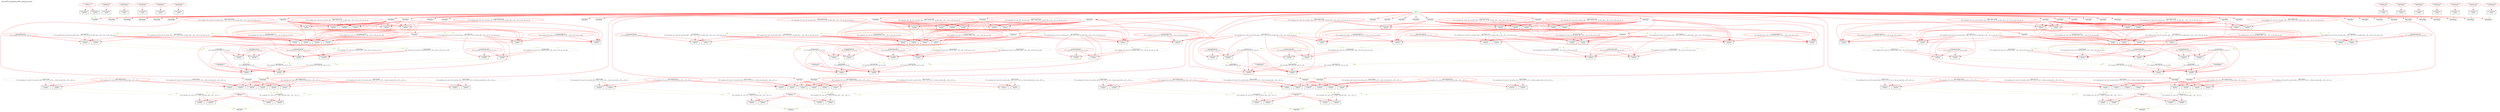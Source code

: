 digraph v3graph {
	graph	[label="obj_dir/Vla_iopadring_060_orderg_pre.dot",
		 labelloc=t, labeljust=l,
		 //size="7.5,10",
		 rankdir=TB];
	n0	[fontsize=8 label="*INPUTS*", color=green, shape=invhouse];
	n0_1	[fontsize=8 label="0x555558f9b520\n TOP->vss", color=grey, shape=ellipse];
	n0_2	[fontsize=8 label="0x555558f9b5f0\n TOP->no_pad", color=grey, shape=ellipse];
	n0_3	[fontsize=8 label="0x555558f9b790\n TOP->no_a", color=grey, shape=ellipse];
	n0_4	[fontsize=8 label="0x555558f9b860\n TOP->no_ie", color=grey, shape=ellipse];
	n0_5	[fontsize=8 label="0x555558f9b930\n TOP->no_oe", color=grey, shape=ellipse];
	n0_6	[fontsize=8 label="0x555558f9ba00\n TOP->no_pe", color=grey, shape=ellipse];
	n0_7	[fontsize=8 label="0x555558f9bad0\n TOP->no_ps", color=grey, shape=ellipse];
	n0_8	[fontsize=8 label="0x555558f9bba0\n TOP->no_sr", color=grey, shape=ellipse];
	n0_9	[fontsize=8 label="0x555558f9bc70\n TOP->no_st", color=grey, shape=ellipse];
	n0_10	[fontsize=8 label="0x555558f9bd40\n TOP->no_ds", color=grey, shape=ellipse];
	n0_11	[fontsize=8 label="0x555558f9be10\n TOP->no_cfg", color=grey, shape=ellipse];
	n0_12	[fontsize=8 label="0x555558f9bee0\n TOP->no_vdd", color=grey, shape=ellipse];
	n0_13	[fontsize=8 label="0x555558f9e000\n TOP->no_vddio", color=grey, shape=ellipse];
	n0_14	[fontsize=8 label="0x555558f9e0d0\n TOP->no_vssio", color=grey, shape=ellipse];
	n0_15	[fontsize=8 label="0x555558f9e1a0\n TOP->ea_pad", color=grey, shape=ellipse];
	n0_16	[fontsize=8 label="0x555558f9e340\n TOP->ea_a", color=grey, shape=ellipse];
	n0_17	[fontsize=8 label="0x555558f9e410\n TOP->ea_ie", color=grey, shape=ellipse];
	n0_18	[fontsize=8 label="0x555558f9e4e0\n TOP->ea_oe", color=grey, shape=ellipse];
	n0_19	[fontsize=8 label="0x555558f9e5b0\n TOP->ea_pe", color=grey, shape=ellipse];
	n0_20	[fontsize=8 label="0x555558f9e680\n TOP->ea_ps", color=grey, shape=ellipse];
	n0_21	[fontsize=8 label="0x555558f9e750\n TOP->ea_sr", color=grey, shape=ellipse];
	n0_22	[fontsize=8 label="0x555558f9e820\n TOP->ea_st", color=grey, shape=ellipse];
	n0_23	[fontsize=8 label="0x555558f9e8f0\n TOP->ea_ds", color=grey, shape=ellipse];
	n0_24	[fontsize=8 label="0x555558f9e9c0\n TOP->ea_cfg", color=grey, shape=ellipse];
	n0_25	[fontsize=8 label="0x555558f9ea90\n TOP->ea_vdd", color=grey, shape=ellipse];
	n0_26	[fontsize=8 label="0x555558f9eb60\n TOP->ea_vddio", color=grey, shape=ellipse];
	n0_27	[fontsize=8 label="0x555558f9ec30\n TOP->ea_vssio", color=grey, shape=ellipse];
	n0_28	[fontsize=8 label="0x555558f9ed00\n TOP->so_pad", color=grey, shape=ellipse];
	n0_29	[fontsize=8 label="0x555558f9eea0\n TOP->so_a", color=grey, shape=ellipse];
	n0_30	[fontsize=8 label="0x555558f9ef70\n TOP->so_ie", color=grey, shape=ellipse];
	n0_31	[fontsize=8 label="0x555558f9f040\n TOP->so_oe", color=grey, shape=ellipse];
	n0_32	[fontsize=8 label="0x555558f9f110\n TOP->so_pe", color=grey, shape=ellipse];
	n0_33	[fontsize=8 label="0x555558f9f1e0\n TOP->so_ps", color=grey, shape=ellipse];
	n0_34	[fontsize=8 label="0x555558f9f2b0\n TOP->so_sr", color=grey, shape=ellipse];
	n0_35	[fontsize=8 label="0x555558f9f380\n TOP->so_st", color=grey, shape=ellipse];
	n0_36	[fontsize=8 label="0x555558f9f450\n TOP->so_ds", color=grey, shape=ellipse];
	n0_37	[fontsize=8 label="0x555558f9f520\n TOP->so_cfg", color=grey, shape=ellipse];
	n0_38	[fontsize=8 label="0x555558f9f5f0\n TOP->so_vdd", color=grey, shape=ellipse];
	n0_39	[fontsize=8 label="0x555558f9f6c0\n TOP->so_vddio", color=grey, shape=ellipse];
	n0_40	[fontsize=8 label="0x555558f9f790\n TOP->so_vssio", color=grey, shape=ellipse];
	n0_41	[fontsize=8 label="0x555558f9f860\n TOP->we_pad", color=grey, shape=ellipse];
	n0_42	[fontsize=8 label="0x555558f9fa00\n TOP->we_a", color=grey, shape=ellipse];
	n0_43	[fontsize=8 label="0x555558f9fad0\n TOP->we_ie", color=grey, shape=ellipse];
	n0_44	[fontsize=8 label="0x555558f9fba0\n TOP->we_oe", color=grey, shape=ellipse];
	n0_45	[fontsize=8 label="0x555558f9fc70\n TOP->we_pe", color=grey, shape=ellipse];
	n0_46	[fontsize=8 label="0x555558f9fd40\n TOP->we_ps", color=grey, shape=ellipse];
	n0_47	[fontsize=8 label="0x555558f9fe10\n TOP->we_sr", color=grey, shape=ellipse];
	n0_48	[fontsize=8 label="0x555558f9fee0\n TOP->we_st", color=grey, shape=ellipse];
	n0_49	[fontsize=8 label="0x555558fa0000\n TOP->we_ds", color=grey, shape=ellipse];
	n0_50	[fontsize=8 label="0x555558fa00d0\n TOP->we_cfg", color=grey, shape=ellipse];
	n0_51	[fontsize=8 label="0x555558fa01a0\n TOP->we_vdd", color=grey, shape=ellipse];
	n0_52	[fontsize=8 label="0x555558fa0270\n TOP->we_vddio", color=grey, shape=ellipse];
	n0_53	[fontsize=8 label="0x555558fa0340\n TOP->we_vssio", color=grey, shape=ellipse];
	n0x5555587fbd10_54	[fontsize=8 label="0x555558f90630\n ASSIGNW", color=black, shape=rect];
	n0x5555587fbd10_55	[fontsize=8 label="0x55555910f380\n TOP->la_iopadring__DOT__ieast__DOT__pad__out__out44", color=grey, shape=ellipse];
	n0x5555587fbd10_56	[fontsize=8 label="0x555559144000\n TOP->la_iopadring__DOT__ieast__DOT__ila_iosection__BRA__0__KET____DOT__i0__DOT__ila_iobidir__BRA__0__KET____DOT__i0__DOT__pad__out__en1", color=grey, shape=ellipse];
	n0x5555587fbd10_57	[fontsize=8 label="0x55555910f520\n TOP->la_iopadring__DOT__ieast__DOT__pad__out__out45", color=grey, shape=ellipse];
	n0x5555587fbd10_58	[fontsize=8 label="0x555559105790\n TOP->la_iopadring__DOT__ieast__DOT__pad__en12", color=grey, shape=ellipse];
	n0x5555587fbd10_59	[fontsize=8 label="0x555558fbd5f0\n TOP->la_iopadring__DOT__pad__en6", color=grey, shape=ellipse];
	n0x5555587fbd10_60	[fontsize=8 label="0x555558f9e1a0 POST\n TOP->ea_pad", color=red, shape=ellipse];
	n0x5555587fbd10_61	[fontsize=8 label="0x555558f90840\n ASSIGNW", color=black, shape=rect];
	n0x5555587fbd10_62	[fontsize=8 label="0x55555922dad0\n TOP->la_iopadring__DOT__isouth__DOT__pad__out__out44", color=grey, shape=ellipse];
	n0x5555587fbd10_63	[fontsize=8 label="0x555559260750\n TOP->la_iopadring__DOT__isouth__DOT__ila_iosection__BRA__0__KET____DOT__i0__DOT__ila_iobidir__BRA__0__KET____DOT__i0__DOT__pad__out__en1", color=grey, shape=ellipse];
	n0x5555587fbd10_64	[fontsize=8 label="0x55555922dc70\n TOP->la_iopadring__DOT__isouth__DOT__pad__out__out45", color=grey, shape=ellipse];
	n0x5555587fbd10_65	[fontsize=8 label="0x555559221ee0\n TOP->la_iopadring__DOT__isouth__DOT__pad__en12", color=grey, shape=ellipse];
	n0x5555587fbd10_66	[fontsize=8 label="0x555558fbdad0\n TOP->la_iopadring__DOT__pad__en12", color=grey, shape=ellipse];
	n0x5555587fbd10_67	[fontsize=8 label="0x555558f9ed00 POST\n TOP->so_pad", color=red, shape=ellipse];
	n0x5555587fbd10_68	[fontsize=8 label="0x555558f90a50\n ASSIGNW", color=black, shape=rect];
	n0x5555587fbd10_69	[fontsize=8 label="0x55555935cb60\n TOP->la_iopadring__DOT__iwest__DOT__pad__out__out68", color=grey, shape=ellipse];
	n0x5555587fbd10_70	[fontsize=8 label="0x5555593871e0\n TOP->la_iopadring__DOT__iwest__DOT__ila_iosection__BRA__0__KET____DOT__i0__DOT__ila_iobidir__BRA__0__KET____DOT__i0__DOT__pad__out__en2", color=grey, shape=ellipse];
	n0x5555587fbd10_71	[fontsize=8 label="0x55555935cd00\n TOP->la_iopadring__DOT__iwest__DOT__pad__out__out69", color=grey, shape=ellipse];
	n0x5555587fbd10_72	[fontsize=8 label="0x555559352680\n TOP->la_iopadring__DOT__iwest__DOT__pad__en12", color=grey, shape=ellipse];
	n0x5555587fbd10_73	[fontsize=8 label="0x555558fbe000\n TOP->la_iopadring__DOT__pad__en18", color=grey, shape=ellipse];
	n0x5555587fbd10_74	[fontsize=8 label="0x555558f9f860 POST\n TOP->we_pad", color=red, shape=ellipse];
	n0x5555587fbd10_75	[fontsize=8 label="0x555558f90c60\n ASSIGNW", color=black, shape=rect];
	n0x5555587fbd10_76	[fontsize=8 label="0x555558f9b520 POST\n TOP->vss", color=red, shape=ellipse];
	n0x5555587fbd10_77	[fontsize=8 label="0x555558f90e70\n ASSIGNW", color=black, shape=rect];
	n0x5555587fbd10_78	[fontsize=8 label="0x555559001d40\n TOP->la_iopadring__DOT__inorth__DOT__pad__out__out72", color=grey, shape=ellipse];
	n0x5555587fbd10_79	[fontsize=8 label="0x555559027ba0\n TOP->la_iopadring__DOT__inorth__DOT__ila_iosection__BRA__0__KET____DOT__i0__DOT__ila_iobidir__BRA__0__KET____DOT__i0__DOT__pad__out__en2", color=grey, shape=ellipse];
	n0x5555587fbd10_80	[fontsize=8 label="0x555559001ee0\n TOP->la_iopadring__DOT__inorth__DOT__pad__out__out73", color=grey, shape=ellipse];
	n0x5555587fbd10_81	[fontsize=8 label="0x555558ff9040\n TOP->la_iopadring__DOT__inorth__DOT__pad__en12", color=grey, shape=ellipse];
	n0x5555587fbd10_82	[fontsize=8 label="0x555558fbd110\n TOP->la_iopadring__DOT__pad__en0", color=grey, shape=ellipse];
	n0x5555587fbd10_83	[fontsize=8 label="0x555558f9b5f0 POST\n TOP->no_pad", color=red, shape=ellipse];
	n0x5555587fbd10_84	[fontsize=8 label="0x555558fd8dc0\n ASSIGNW", color=black, shape=rect];
	n0x5555587fbd10_85	[fontsize=8 label="0x555559020b60\n TOP->la_iopadring__DOT__inorth__DOT__ila_iosection__BRA__0__KET____DOT__i0__DOT__pad__out__out48", color=grey, shape=ellipse];
	n0x5555587fbd10_86	[fontsize=8 label="0x555559001d40 POST\n TOP->la_iopadring__DOT__inorth__DOT__pad__out__out72", color=red, shape=ellipse];
	n0x5555587fbd10_87	[fontsize=8 label="0x555558fd8e70\n ASSIGNW", color=black, shape=rect];
	n0x5555587fbd10_88	[fontsize=8 label="0x555558fd7930\n TOP->la_iopadring__DOT__inorth__DOT____Vcellout__ila_iosection__BRA__0__KET____DOT__i0__z", color=grey, shape=ellipse];
	n0x5555587fbd10_89	[fontsize=8 label="0x555558f9b6c0\n TOP->no_z", color=grey, shape=ellipse];
	n0x5555587fbd10_90	[fontsize=8 label="0x555558f9b6c0 POST\n TOP->no_z", color=red, shape=ellipse];
	n0x5555587fbd10_91	[fontsize=8 label="0x555558fd9b80\n ASSIGNW", color=black, shape=rect];
	n0x5555587fbd10_92	[fontsize=8 label="0x55555906c4e0\n TOP->la_iopadring__DOT__inorth__DOT__ila_iosection__BRA__1__KET____DOT__i0__DOT__pad__out__out79", color=grey, shape=ellipse];
	n0x5555587fbd10_93	[fontsize=8 label="0x55555907e820\n TOP->la_iopadring__DOT__inorth__DOT__ila_iosection__BRA__1__KET____DOT__i0__DOT__ila_iobidir__BRA__0__KET____DOT__i0__DOT__pad__out__en2", color=grey, shape=ellipse];
	n0x5555587fbd10_94	[fontsize=8 label="0x55555906c680\n TOP->la_iopadring__DOT__inorth__DOT__ila_iosection__BRA__1__KET____DOT__i0__DOT__pad__out__out80", color=grey, shape=ellipse];
	n0x5555587fbd10_95	[fontsize=8 label="0x555559086c30\n TOP->la_iopadring__DOT__inorth__DOT__ila_iosection__BRA__1__KET____DOT__i0__DOT__ila_iobidir__BRA__1__KET____DOT__i0__DOT__pad__out__en2", color=grey, shape=ellipse];
	n0x5555587fbd10_96	[fontsize=8 label="0x555559001ee0 POST\n TOP->la_iopadring__DOT__inorth__DOT__pad__out__out73", color=red, shape=ellipse];
	n0x5555587fbd10_97	[fontsize=8 label="0x555558fd9c30\n ASSIGNW", color=black, shape=rect];
	n0x5555587fbd10_98	[fontsize=8 label="0x555558fe4b60\n TOP->la_iopadring__DOT__inorth__DOT____Vcellout__ila_iosection__BRA__1__KET____DOT__i0__z", color=grey, shape=ellipse];
	n0x5555587fbd10_99	[fontsize=8 label="0x5555590029a0\n ASSIGNW", color=black, shape=rect];
	n0x5555587fbd10_100	[fontsize=8 label="0x555558fbd110 POST\n TOP->la_iopadring__DOT__pad__en0", color=red, shape=ellipse];
	n0x5555587fbd10_101	[fontsize=8 label="0x55555900be40\n ASSIGNW", color=black, shape=rect];
	n0x5555587fbd10_102	[fontsize=8 label="0x555559020b60 POST\n TOP->la_iopadring__DOT__inorth__DOT__ila_iosection__BRA__0__KET____DOT__i0__DOT__pad__out__out48", color=red, shape=ellipse];
	n0x5555587fbd10_103	[fontsize=8 label="0x5555597b9e40\n ASSIGNW", color=black, shape=rect];
	n0x5555587fbd10_104	[fontsize=8 label="0x555559013ba0\n TOP->la_iopadring__DOT__inorth__DOT__ila_iosection__BRA__0__KET____DOT__i0__DOT____Vcellout__ila_ioanalog__BRA__1__KET____DOT__i0__z", color=grey, shape=ellipse];
	n0x5555587fbd10_105	[fontsize=8 label="0x555558fd7930 POST\n TOP->la_iopadring__DOT__inorth__DOT____Vcellout__ila_iosection__BRA__0__KET____DOT__i0__z", color=red, shape=ellipse];
	n0x5555587fbd10_106	[fontsize=8 label="0x5555590182c0\n ASSIGNW", color=black, shape=rect];
	n0x5555587fbd10_107	[fontsize=8 label="0x555559013ee0\n TOP->la_iopadring__DOT__inorth__DOT__ila_iosection__BRA__0__KET____DOT__i0__DOT____Vcellout__ila_ioxtal__BRA__2__KET____DOT__i0__z", color=grey, shape=ellipse];
	n0x5555587fbd10_108	[fontsize=8 label="0x55555902c000\n ASSIGNW", color=black, shape=rect];
	n0x5555587fbd10_109	[fontsize=8 label="0x555559027ba0 POST\n TOP->la_iopadring__DOT__inorth__DOT__ila_iosection__BRA__0__KET____DOT__i0__DOT__ila_iobidir__BRA__0__KET____DOT__i0__DOT__pad__out__en2", color=red, shape=ellipse];
	n0x5555587fbd10_110	[fontsize=8 label="0x555559055a20\n ASSIGNW", color=black, shape=rect];
	n0x5555587fbd10_111	[fontsize=8 label="0x55555906c4e0 POST\n TOP->la_iopadring__DOT__inorth__DOT__ila_iosection__BRA__1__KET____DOT__i0__DOT__pad__out__out79", color=red, shape=ellipse];
	n0x5555587fbd10_112	[fontsize=8 label="0x555559055ad0\n ASSIGNW", color=black, shape=rect];
	n0x5555587fbd10_113	[fontsize=8 label="0x555558fe4b60 POST\n TOP->la_iopadring__DOT__inorth__DOT____Vcellout__ila_iosection__BRA__1__KET____DOT__i0__z", color=red, shape=ellipse];
	n0x5555587fbd10_114	[fontsize=8 label="0x5555590622c0\n ASSIGNW", color=black, shape=rect];
	n0x5555587fbd10_115	[fontsize=8 label="0x55555906c680 POST\n TOP->la_iopadring__DOT__inorth__DOT__ila_iosection__BRA__1__KET____DOT__i0__DOT__pad__out__out80", color=red, shape=ellipse];
	n0x5555587fbd10_116	[fontsize=8 label="0x5555597b9ce0\n ASSIGNW", color=black, shape=rect];
	n0x5555587fbd10_117	[fontsize=8 label="0x55555905bba0\n TOP->la_iopadring__DOT__inorth__DOT__ila_iosection__BRA__1__KET____DOT__i0__DOT____Vcellout__ila_ioanalog__BRA__2__KET____DOT__i0__z", color=grey, shape=ellipse];
	n0x5555587fbd10_118	[fontsize=8 label="0x5555590626e0\n ASSIGNW", color=black, shape=rect];
	n0x5555587fbd10_119	[fontsize=8 label="0x55555905bee0\n TOP->la_iopadring__DOT__inorth__DOT__ila_iosection__BRA__1__KET____DOT__i0__DOT____Vcellout__ila_ioanalog__BRA__3__KET____DOT__i0__z", color=grey, shape=ellipse];
	n0x5555587fbd10_120	[fontsize=8 label="0x555559062d10\n ASSIGNW", color=black, shape=rect];
	n0x5555587fbd10_121	[fontsize=8 label="0x555558ff9040 POST\n TOP->la_iopadring__DOT__inorth__DOT__pad__en12", color=red, shape=ellipse];
	n0x5555587fbd10_122	[fontsize=8 label="0x55555907a840\n ASSIGNW", color=black, shape=rect];
	n0x5555587fbd10_123	[fontsize=8 label="0x55555907e820 POST\n TOP->la_iopadring__DOT__inorth__DOT__ila_iosection__BRA__1__KET____DOT__i0__DOT__ila_iobidir__BRA__0__KET____DOT__i0__DOT__pad__out__en2", color=red, shape=ellipse];
	n0x5555587fbd10_124	[fontsize=8 label="0x5555590844d0\n ASSIGNW", color=black, shape=rect];
	n0x5555587fbd10_125	[fontsize=8 label="0x555559086c30 POST\n TOP->la_iopadring__DOT__inorth__DOT__ila_iosection__BRA__1__KET____DOT__i0__DOT__ila_iobidir__BRA__1__KET____DOT__i0__DOT__pad__out__en2", color=red, shape=ellipse];
	n0x5555587fbd10_126	[fontsize=8 label="0x5555590e5810\n ASSIGNW", color=black, shape=rect];
	n0x5555587fbd10_127	[fontsize=8 label="0x5555591352b0\n TOP->la_iopadring__DOT__ieast__DOT__ila_iosection__BRA__0__KET____DOT__i0__DOT__pad__out__out48", color=grey, shape=ellipse];
	n0x5555587fbd10_128	[fontsize=8 label="0x55555910f380 POST\n TOP->la_iopadring__DOT__ieast__DOT__pad__out__out44", color=red, shape=ellipse];
	n0x5555587fbd10_129	[fontsize=8 label="0x5555590e58c0\n ASSIGNW", color=black, shape=rect];
	n0x5555587fbd10_130	[fontsize=8 label="0x5555590f20d0\n TOP->la_iopadring__DOT__ieast__DOT____Vcellout__ila_iosection__BRA__0__KET____DOT__i0__z", color=grey, shape=ellipse];
	n0x5555587fbd10_131	[fontsize=8 label="0x555558f9e270\n TOP->ea_z", color=grey, shape=ellipse];
	n0x5555587fbd10_132	[fontsize=8 label="0x555558f9e270 POST\n TOP->ea_z", color=red, shape=ellipse];
	n0x5555587fbd10_133	[fontsize=8 label="0x5555590fa630\n ASSIGNW", color=black, shape=rect];
	n0x5555587fbd10_134	[fontsize=8 label="0x555559186c30\n TOP->la_iopadring__DOT__ieast__DOT__ila_iosection__BRA__1__KET____DOT__i0__DOT__pad__out__out79", color=grey, shape=ellipse];
	n0x5555587fbd10_135	[fontsize=8 label="0x55555919ac30\n TOP->la_iopadring__DOT__ieast__DOT__ila_iosection__BRA__1__KET____DOT__i0__DOT__ila_iobidir__BRA__0__KET____DOT__i0__DOT__pad__out__en1", color=grey, shape=ellipse];
	n0x5555587fbd10_136	[fontsize=8 label="0x555559186dd0\n TOP->la_iopadring__DOT__ieast__DOT__ila_iosection__BRA__1__KET____DOT__i0__DOT__pad__out__out80", color=grey, shape=ellipse];
	n0x5555587fbd10_137	[fontsize=8 label="0x5555591a3040\n TOP->la_iopadring__DOT__ieast__DOT__ila_iosection__BRA__1__KET____DOT__i0__DOT__ila_iobidir__BRA__1__KET____DOT__i0__DOT__pad__out__en1", color=grey, shape=ellipse];
	n0x5555587fbd10_138	[fontsize=8 label="0x55555910f520 POST\n TOP->la_iopadring__DOT__ieast__DOT__pad__out__out45", color=red, shape=ellipse];
	n0x5555587fbd10_139	[fontsize=8 label="0x5555590fa6e0\n ASSIGNW", color=black, shape=rect];
	n0x5555587fbd10_140	[fontsize=8 label="0x5555590f32b0\n TOP->la_iopadring__DOT__ieast__DOT____Vcellout__ila_iosection__BRA__1__KET____DOT__i0__z", color=grey, shape=ellipse];
	n0x5555587fbd10_141	[fontsize=8 label="0x555559110160\n ASSIGNW", color=black, shape=rect];
	n0x5555587fbd10_142	[fontsize=8 label="0x555558fbd5f0 POST\n TOP->la_iopadring__DOT__pad__en6", color=red, shape=ellipse];
	n0x5555587fbd10_143	[fontsize=8 label="0x5555591268f0\n ASSIGNW", color=black, shape=rect];
	n0x5555587fbd10_144	[fontsize=8 label="0x5555591352b0 POST\n TOP->la_iopadring__DOT__ieast__DOT__ila_iosection__BRA__0__KET____DOT__i0__DOT__pad__out__out48", color=red, shape=ellipse];
	n0x5555587fbd10_145	[fontsize=8 label="0x5555597b9b80\n ASSIGNW", color=black, shape=rect];
	n0x5555587fbd10_146	[fontsize=8 label="0x55555912e340\n TOP->la_iopadring__DOT__ieast__DOT__ila_iosection__BRA__0__KET____DOT__i0__DOT____Vcellout__ila_ioanalog__BRA__1__KET____DOT__i0__z", color=grey, shape=ellipse];
	n0x5555587fbd10_147	[fontsize=8 label="0x5555590f20d0 POST\n TOP->la_iopadring__DOT__ieast__DOT____Vcellout__ila_iosection__BRA__0__KET____DOT__i0__z", color=red, shape=ellipse];
	n0x5555587fbd10_148	[fontsize=8 label="0x555559126d10\n ASSIGNW", color=black, shape=rect];
	n0x5555587fbd10_149	[fontsize=8 label="0x55555912e680\n TOP->la_iopadring__DOT__ieast__DOT__ila_iosection__BRA__0__KET____DOT__i0__DOT____Vcellout__ila_ioxtal__BRA__2__KET____DOT__i0__z", color=grey, shape=ellipse];
	n0x5555587fbd10_150	[fontsize=8 label="0x555559140a50\n ASSIGNW", color=black, shape=rect];
	n0x5555587fbd10_151	[fontsize=8 label="0x555559144000 POST\n TOP->la_iopadring__DOT__ieast__DOT__ila_iosection__BRA__0__KET____DOT__i0__DOT__ila_iobidir__BRA__0__KET____DOT__i0__DOT__pad__out__en1", color=red, shape=ellipse];
	n0x5555587fbd10_152	[fontsize=8 label="0x5555591764d0\n ASSIGNW", color=black, shape=rect];
	n0x5555587fbd10_153	[fontsize=8 label="0x555559186c30 POST\n TOP->la_iopadring__DOT__ieast__DOT__ila_iosection__BRA__1__KET____DOT__i0__DOT__pad__out__out79", color=red, shape=ellipse];
	n0x5555587fbd10_154	[fontsize=8 label="0x555559176580\n ASSIGNW", color=black, shape=rect];
	n0x5555587fbd10_155	[fontsize=8 label="0x5555590f32b0 POST\n TOP->la_iopadring__DOT__ieast__DOT____Vcellout__ila_iosection__BRA__1__KET____DOT__i0__z", color=red, shape=ellipse];
	n0x5555587fbd10_156	[fontsize=8 label="0x555559176d10\n ASSIGNW", color=black, shape=rect];
	n0x5555587fbd10_157	[fontsize=8 label="0x555559186dd0 POST\n TOP->la_iopadring__DOT__ieast__DOT__ila_iosection__BRA__1__KET____DOT__i0__DOT__pad__out__out80", color=red, shape=ellipse];
	n0x5555587fbd10_158	[fontsize=8 label="0x555558cec0b0\n ASSIGNW", color=black, shape=rect];
	n0x5555587fbd10_159	[fontsize=8 label="0x55555917e340\n TOP->la_iopadring__DOT__ieast__DOT__ila_iosection__BRA__1__KET____DOT__i0__DOT____Vcellout__ila_ioanalog__BRA__2__KET____DOT__i0__z", color=grey, shape=ellipse];
	n0x5555587fbd10_160	[fontsize=8 label="0x555559177130\n ASSIGNW", color=black, shape=rect];
	n0x5555587fbd10_161	[fontsize=8 label="0x55555917e680\n TOP->la_iopadring__DOT__ieast__DOT__ila_iosection__BRA__1__KET____DOT__i0__DOT____Vcellout__ila_ioanalog__BRA__3__KET____DOT__i0__z", color=grey, shape=ellipse];
	n0x5555587fbd10_162	[fontsize=8 label="0x555559177760\n ASSIGNW", color=black, shape=rect];
	n0x5555587fbd10_163	[fontsize=8 label="0x555559105790 POST\n TOP->la_iopadring__DOT__ieast__DOT__pad__en12", color=red, shape=ellipse];
	n0x5555587fbd10_164	[fontsize=8 label="0x555559193290\n ASSIGNW", color=black, shape=rect];
	n0x5555587fbd10_165	[fontsize=8 label="0x55555919ac30 POST\n TOP->la_iopadring__DOT__ieast__DOT__ila_iosection__BRA__1__KET____DOT__i0__DOT__ila_iobidir__BRA__0__KET____DOT__i0__DOT__pad__out__en1", color=red, shape=ellipse];
	n0x5555587fbd10_166	[fontsize=8 label="0x55555919ef20\n ASSIGNW", color=black, shape=rect];
	n0x5555587fbd10_167	[fontsize=8 label="0x5555591a3040 POST\n TOP->la_iopadring__DOT__ieast__DOT__ila_iosection__BRA__1__KET____DOT__i0__DOT__ila_iobidir__BRA__1__KET____DOT__i0__DOT__pad__out__en1", color=red, shape=ellipse];
	n0x5555587fbd10_168	[fontsize=8 label="0x5555592102c0\n ASSIGNW", color=black, shape=rect];
	n0x5555587fbd10_169	[fontsize=8 label="0x555559253a00\n TOP->la_iopadring__DOT__isouth__DOT__ila_iosection__BRA__0__KET____DOT__i0__DOT__pad__out__out48", color=grey, shape=ellipse];
	n0x5555587fbd10_170	[fontsize=8 label="0x55555922dad0 POST\n TOP->la_iopadring__DOT__isouth__DOT__pad__out__out44", color=red, shape=ellipse];
	n0x5555587fbd10_171	[fontsize=8 label="0x555559210370\n ASSIGNW", color=black, shape=rect];
	n0x5555587fbd10_172	[fontsize=8 label="0x55555920c820\n TOP->la_iopadring__DOT__isouth__DOT____Vcellout__ila_iosection__BRA__0__KET____DOT__i0__z", color=grey, shape=ellipse];
	n0x5555587fbd10_173	[fontsize=8 label="0x555558f9edd0\n TOP->so_z", color=grey, shape=ellipse];
	n0x5555587fbd10_174	[fontsize=8 label="0x555558f9edd0 POST\n TOP->so_z", color=red, shape=ellipse];
	n0x5555587fbd10_175	[fontsize=8 label="0x555559211080\n ASSIGNW", color=black, shape=rect];
	n0x5555587fbd10_176	[fontsize=8 label="0x5555592a9380\n TOP->la_iopadring__DOT__isouth__DOT__ila_iosection__BRA__1__KET____DOT__i0__DOT__pad__out__out79", color=grey, shape=ellipse];
	n0x5555587fbd10_177	[fontsize=8 label="0x5555592bd380\n TOP->la_iopadring__DOT__isouth__DOT__ila_iosection__BRA__1__KET____DOT__i0__DOT__ila_iobidir__BRA__0__KET____DOT__i0__DOT__pad__out__en1", color=grey, shape=ellipse];
	n0x5555587fbd10_178	[fontsize=8 label="0x5555592a9520\n TOP->la_iopadring__DOT__isouth__DOT__ila_iosection__BRA__1__KET____DOT__i0__DOT__pad__out__out80", color=grey, shape=ellipse];
	n0x5555587fbd10_179	[fontsize=8 label="0x5555592c1790\n TOP->la_iopadring__DOT__isouth__DOT__ila_iosection__BRA__1__KET____DOT__i0__DOT__ila_iobidir__BRA__1__KET____DOT__i0__DOT__pad__out__en1", color=grey, shape=ellipse];
	n0x5555587fbd10_180	[fontsize=8 label="0x55555922dc70 POST\n TOP->la_iopadring__DOT__isouth__DOT__pad__out__out45", color=red, shape=ellipse];
	n0x5555587fbd10_181	[fontsize=8 label="0x555559211130\n ASSIGNW", color=black, shape=rect];
	n0x5555587fbd10_182	[fontsize=8 label="0x55555920da00\n TOP->la_iopadring__DOT__isouth__DOT____Vcellout__ila_iosection__BRA__1__KET____DOT__i0__z", color=grey, shape=ellipse];
	n0x5555587fbd10_183	[fontsize=8 label="0x555559226bb0\n ASSIGNW", color=black, shape=rect];
	n0x5555587fbd10_184	[fontsize=8 label="0x555558fbdad0 POST\n TOP->la_iopadring__DOT__pad__en12", color=red, shape=ellipse];
	n0x5555587fbd10_185	[fontsize=8 label="0x555559243340\n ASSIGNW", color=black, shape=rect];
	n0x5555587fbd10_186	[fontsize=8 label="0x555559253a00 POST\n TOP->la_iopadring__DOT__isouth__DOT__ila_iosection__BRA__0__KET____DOT__i0__DOT__pad__out__out48", color=red, shape=ellipse];
	n0x5555587fbd10_187	[fontsize=8 label="0x555558cec210\n ASSIGNW", color=black, shape=rect];
	n0x5555587fbd10_188	[fontsize=8 label="0x555559246a90\n TOP->la_iopadring__DOT__isouth__DOT__ila_iosection__BRA__0__KET____DOT__i0__DOT____Vcellout__ila_ioanalog__BRA__1__KET____DOT__i0__z", color=grey, shape=ellipse];
	n0x5555587fbd10_189	[fontsize=8 label="0x55555920c820 POST\n TOP->la_iopadring__DOT__isouth__DOT____Vcellout__ila_iosection__BRA__0__KET____DOT__i0__z", color=red, shape=ellipse];
	n0x5555587fbd10_190	[fontsize=8 label="0x555559243760\n ASSIGNW", color=black, shape=rect];
	n0x5555587fbd10_191	[fontsize=8 label="0x555559246dd0\n TOP->la_iopadring__DOT__isouth__DOT__ila_iosection__BRA__0__KET____DOT__i0__DOT____Vcellout__ila_ioxtal__BRA__2__KET____DOT__i0__z", color=grey, shape=ellipse];
	n0x5555587fbd10_192	[fontsize=8 label="0x55555925b4a0\n ASSIGNW", color=black, shape=rect];
	n0x5555587fbd10_193	[fontsize=8 label="0x555559260750 POST\n TOP->la_iopadring__DOT__isouth__DOT__ila_iosection__BRA__0__KET____DOT__i0__DOT__ila_iobidir__BRA__0__KET____DOT__i0__DOT__pad__out__en1", color=red, shape=ellipse];
	n0x5555587fbd10_194	[fontsize=8 label="0x555559290f20\n ASSIGNW", color=black, shape=rect];
	n0x5555587fbd10_195	[fontsize=8 label="0x5555592a9380 POST\n TOP->la_iopadring__DOT__isouth__DOT__ila_iosection__BRA__1__KET____DOT__i0__DOT__pad__out__out79", color=red, shape=ellipse];
	n0x5555587fbd10_196	[fontsize=8 label="0x555559290fd0\n ASSIGNW", color=black, shape=rect];
	n0x5555587fbd10_197	[fontsize=8 label="0x55555920da00 POST\n TOP->la_iopadring__DOT__isouth__DOT____Vcellout__ila_iosection__BRA__1__KET____DOT__i0__z", color=red, shape=ellipse];
	n0x5555587fbd10_198	[fontsize=8 label="0x555559291760\n ASSIGNW", color=black, shape=rect];
	n0x5555587fbd10_199	[fontsize=8 label="0x5555592a9520 POST\n TOP->la_iopadring__DOT__isouth__DOT__ila_iosection__BRA__1__KET____DOT__i0__DOT__pad__out__out80", color=red, shape=ellipse];
	n0x5555587fbd10_200	[fontsize=8 label="0x555558cec370\n ASSIGNW", color=black, shape=rect];
	n0x5555587fbd10_201	[fontsize=8 label="0x55555929aa90\n TOP->la_iopadring__DOT__isouth__DOT__ila_iosection__BRA__1__KET____DOT__i0__DOT____Vcellout__ila_ioanalog__BRA__2__KET____DOT__i0__z", color=grey, shape=ellipse];
	n0x5555587fbd10_202	[fontsize=8 label="0x555559291b80\n ASSIGNW", color=black, shape=rect];
	n0x5555587fbd10_203	[fontsize=8 label="0x55555929add0\n TOP->la_iopadring__DOT__isouth__DOT__ila_iosection__BRA__1__KET____DOT__i0__DOT____Vcellout__ila_ioanalog__BRA__3__KET____DOT__i0__z", color=grey, shape=ellipse];
	n0x5555587fbd10_204	[fontsize=8 label="0x5555592aa210\n ASSIGNW", color=black, shape=rect];
	n0x5555587fbd10_205	[fontsize=8 label="0x555559221ee0 POST\n TOP->la_iopadring__DOT__isouth__DOT__pad__en12", color=red, shape=ellipse];
	n0x5555587fbd10_206	[fontsize=8 label="0x5555592abce0\n ASSIGNW", color=black, shape=rect];
	n0x5555587fbd10_207	[fontsize=8 label="0x5555592bd380 POST\n TOP->la_iopadring__DOT__isouth__DOT__ila_iosection__BRA__1__KET____DOT__i0__DOT__ila_iobidir__BRA__0__KET____DOT__i0__DOT__pad__out__en1", color=red, shape=ellipse];
	n0x5555587fbd10_208	[fontsize=8 label="0x5555592bf970\n ASSIGNW", color=black, shape=rect];
	n0x5555587fbd10_209	[fontsize=8 label="0x5555592c1790 POST\n TOP->la_iopadring__DOT__isouth__DOT__ila_iosection__BRA__1__KET____DOT__i0__DOT__ila_iobidir__BRA__1__KET____DOT__i0__DOT__pad__out__en1", color=red, shape=ellipse];
	n0x5555587fbd10_210	[fontsize=8 label="0x555559330d10\n ASSIGNW", color=black, shape=rect];
	n0x5555587fbd10_211	[fontsize=8 label="0x55555937c1a0\n TOP->la_iopadring__DOT__iwest__DOT__ila_iosection__BRA__0__KET____DOT__i0__DOT__pad__out__out48", color=grey, shape=ellipse];
	n0x5555587fbd10_212	[fontsize=8 label="0x55555935cb60 POST\n TOP->la_iopadring__DOT__iwest__DOT__pad__out__out68", color=red, shape=ellipse];
	n0x5555587fbd10_213	[fontsize=8 label="0x555559330dc0\n ASSIGNW", color=black, shape=rect];
	n0x5555587fbd10_214	[fontsize=8 label="0x555559334f70\n TOP->la_iopadring__DOT__iwest__DOT____Vcellout__ila_iosection__BRA__0__KET____DOT__i0__z", color=grey, shape=ellipse];
	n0x5555587fbd10_215	[fontsize=8 label="0x555558f9f930\n TOP->we_z", color=grey, shape=ellipse];
	n0x5555587fbd10_216	[fontsize=8 label="0x555558f9f930 POST\n TOP->we_z", color=red, shape=ellipse];
	n0x5555587fbd10_217	[fontsize=8 label="0x555559331ad0\n ASSIGNW", color=black, shape=rect];
	n0x5555587fbd10_218	[fontsize=8 label="0x5555593d3ad0\n TOP->la_iopadring__DOT__iwest__DOT__ila_iosection__BRA__1__KET____DOT__i0__DOT__pad__out__out79", color=grey, shape=ellipse];
	n0x5555587fbd10_219	[fontsize=8 label="0x5555593dfe10\n TOP->la_iopadring__DOT__iwest__DOT__ila_iosection__BRA__1__KET____DOT__i0__DOT__ila_iobidir__BRA__0__KET____DOT__i0__DOT__pad__out__en2", color=grey, shape=ellipse];
	n0x5555587fbd10_220	[fontsize=8 label="0x5555593d3c70\n TOP->la_iopadring__DOT__iwest__DOT__ila_iosection__BRA__1__KET____DOT__i0__DOT__pad__out__out80", color=grey, shape=ellipse];
	n0x5555587fbd10_221	[fontsize=8 label="0x5555593f4270\n TOP->la_iopadring__DOT__iwest__DOT__ila_iosection__BRA__1__KET____DOT__i0__DOT__ila_iobidir__BRA__1__KET____DOT__i0__DOT__pad__out__en2", color=grey, shape=ellipse];
	n0x5555587fbd10_222	[fontsize=8 label="0x55555935cd00 POST\n TOP->la_iopadring__DOT__iwest__DOT__pad__out__out69", color=red, shape=ellipse];
	n0x5555587fbd10_223	[fontsize=8 label="0x555559331b80\n ASSIGNW", color=black, shape=rect];
	n0x5555587fbd10_224	[fontsize=8 label="0x5555593421a0\n TOP->la_iopadring__DOT__iwest__DOT____Vcellout__ila_iosection__BRA__1__KET____DOT__i0__z", color=grey, shape=ellipse];
	n0x5555587fbd10_225	[fontsize=8 label="0x55555935a840\n ASSIGNW", color=black, shape=rect];
	n0x5555587fbd10_226	[fontsize=8 label="0x555558fbe000 POST\n TOP->la_iopadring__DOT__pad__en18", color=red, shape=ellipse];
	n0x5555587fbd10_227	[fontsize=8 label="0x555559367d90\n ASSIGNW", color=black, shape=rect];
	n0x5555587fbd10_228	[fontsize=8 label="0x55555937c1a0 POST\n TOP->la_iopadring__DOT__iwest__DOT__ila_iosection__BRA__0__KET____DOT__i0__DOT__pad__out__out48", color=red, shape=ellipse];
	n0x5555587fbd10_229	[fontsize=8 label="0x555558cec4d0\n ASSIGNW", color=black, shape=rect];
	n0x5555587fbd10_230	[fontsize=8 label="0x5555593711e0\n TOP->la_iopadring__DOT__iwest__DOT__ila_iosection__BRA__0__KET____DOT__i0__DOT____Vcellout__ila_ioanalog__BRA__1__KET____DOT__i0__z", color=grey, shape=ellipse];
	n0x5555587fbd10_231	[fontsize=8 label="0x555559334f70 POST\n TOP->la_iopadring__DOT__iwest__DOT____Vcellout__ila_iosection__BRA__0__KET____DOT__i0__z", color=red, shape=ellipse];
	n0x5555587fbd10_232	[fontsize=8 label="0x555559376210\n ASSIGNW", color=black, shape=rect];
	n0x5555587fbd10_233	[fontsize=8 label="0x555559371520\n TOP->la_iopadring__DOT__iwest__DOT__ila_iosection__BRA__0__KET____DOT__i0__DOT____Vcellout__ila_ioxtal__BRA__2__KET____DOT__i0__z", color=grey, shape=ellipse];
	n0x5555587fbd10_234	[fontsize=8 label="0x555559377ef0\n ASSIGNW", color=black, shape=rect];
	n0x5555587fbd10_235	[fontsize=8 label="0x5555593871e0 POST\n TOP->la_iopadring__DOT__iwest__DOT__ila_iosection__BRA__0__KET____DOT__i0__DOT__ila_iobidir__BRA__0__KET____DOT__i0__DOT__pad__out__en2", color=red, shape=ellipse];
	n0x5555587fbd10_236	[fontsize=8 label="0x5555593b7970\n ASSIGNW", color=black, shape=rect];
	n0x5555587fbd10_237	[fontsize=8 label="0x5555593d3ad0 POST\n TOP->la_iopadring__DOT__iwest__DOT__ila_iosection__BRA__1__KET____DOT__i0__DOT__pad__out__out79", color=red, shape=ellipse];
	n0x5555587fbd10_238	[fontsize=8 label="0x5555593b7a20\n ASSIGNW", color=black, shape=rect];
	n0x5555587fbd10_239	[fontsize=8 label="0x5555593421a0 POST\n TOP->la_iopadring__DOT__iwest__DOT____Vcellout__ila_iosection__BRA__1__KET____DOT__i0__z", color=red, shape=ellipse];
	n0x5555587fbd10_240	[fontsize=8 label="0x5555593ca210\n ASSIGNW", color=black, shape=rect];
	n0x5555587fbd10_241	[fontsize=8 label="0x5555593d3c70 POST\n TOP->la_iopadring__DOT__iwest__DOT__ila_iosection__BRA__1__KET____DOT__i0__DOT__pad__out__out80", color=red, shape=ellipse];
	n0x5555587fbd10_242	[fontsize=8 label="0x555558cec630\n ASSIGNW", color=black, shape=rect];
	n0x5555587fbd10_243	[fontsize=8 label="0x5555593bf1e0\n TOP->la_iopadring__DOT__iwest__DOT__ila_iosection__BRA__1__KET____DOT__i0__DOT____Vcellout__ila_ioanalog__BRA__2__KET____DOT__i0__z", color=grey, shape=ellipse];
	n0x5555587fbd10_244	[fontsize=8 label="0x5555593ca630\n ASSIGNW", color=black, shape=rect];
	n0x5555587fbd10_245	[fontsize=8 label="0x5555593bf520\n TOP->la_iopadring__DOT__iwest__DOT__ila_iosection__BRA__1__KET____DOT__i0__DOT____Vcellout__ila_ioanalog__BRA__3__KET____DOT__i0__z", color=grey, shape=ellipse];
	n0x5555587fbd10_246	[fontsize=8 label="0x5555593cac60\n ASSIGNW", color=black, shape=rect];
	n0x5555587fbd10_247	[fontsize=8 label="0x555559352680 POST\n TOP->la_iopadring__DOT__iwest__DOT__pad__en12", color=red, shape=ellipse];
	n0x5555587fbd10_248	[fontsize=8 label="0x5555593e4790\n ASSIGNW", color=black, shape=rect];
	n0x5555587fbd10_249	[fontsize=8 label="0x5555593dfe10 POST\n TOP->la_iopadring__DOT__iwest__DOT__ila_iosection__BRA__1__KET____DOT__i0__DOT__ila_iobidir__BRA__0__KET____DOT__i0__DOT__pad__out__en2", color=red, shape=ellipse];
	n0x5555587fbd10_250	[fontsize=8 label="0x5555593f0420\n ASSIGNW", color=black, shape=rect];
	n0x5555587fbd10_251	[fontsize=8 label="0x5555593f4270 POST\n TOP->la_iopadring__DOT__iwest__DOT__ila_iosection__BRA__1__KET____DOT__i0__DOT__ila_iobidir__BRA__1__KET____DOT__i0__DOT__pad__out__en2", color=red, shape=ellipse];
	n0x5555587fbd10_252	[fontsize=8 label="0x55555a2d74a0\n ASSIGNW", color=black, shape=rect];
	n0x5555587fbd10_253	[fontsize=8 label="0x55555a2d6dc0\n ASSIGNW", color=black, shape=rect];
	n0x5555587fbd10_254	[fontsize=8 label="0x55555a2d7ad0\n ASSIGNW", color=black, shape=rect];
	n0x5555587fbd10_255	[fontsize=8 label="0x555559cb6160\n ASSIGNW", color=black, shape=rect];
	n0x5555587fbd10_256	[fontsize=8 label="0x555559cb6210\n ASSIGNW", color=black, shape=rect];
	n0x5555587fbd10_257	[fontsize=8 label="0x555559cb6840\n ASSIGNW", color=black, shape=rect];
	n0x5555587fbd10_258	[fontsize=8 label="0x555559cb6a50\n ASSIGNW", color=black, shape=rect];
	n0x5555587fbd10_259	[fontsize=8 label="0x555559cb6b00\n ASSIGNW", color=black, shape=rect];
	n0x5555587fbd10_260	[fontsize=8 label="0x555559cb6fd0\n ASSIGNW", color=black, shape=rect];
	n0x5555587fbd10_261	[fontsize=8 label="0x555559cb7080\n ASSIGNW", color=black, shape=rect];
	n0x5555587fbd10_262	[fontsize=8 label="0x555559cb73f0\n ASSIGNW", color=black, shape=rect];
	n0x5555587fbd10_263	[fontsize=8 label="0x555559cb76b0\n ASSIGNW", color=black, shape=rect];
	n0x5555587fbd10_264	[fontsize=8 label="0x555559cb78c0\n ASSIGNW", color=black, shape=rect];
	n0x5555587fbd10_265	[fontsize=8 label="0x555559cb7970\n ASSIGNW", color=black, shape=rect];
	n0x5555587fbd10_266	[fontsize=8 label="0x555559cb7ce0\n ASSIGNW", color=black, shape=rect];
	n0x5555587fbd10_267	[fontsize=8 label="0x555559cc0000\n ASSIGNW", color=black, shape=rect];
	n0x5555587fbd10_268	[fontsize=8 label="0x555559cc0160\n ASSIGNW", color=black, shape=rect];
	n0x5555587fbd10_269	[fontsize=8 label="0x555559cc0420\n ASSIGNW", color=black, shape=rect];
	n0x5555587fbd10_270	[fontsize=8 label="0x555559cc0630\n ASSIGNW", color=black, shape=rect];
	n0x5555587fbd10_271	[fontsize=8 label="0x555559cc06e0\n ASSIGNW", color=black, shape=rect];
	n0x5555587fbd10_272	[fontsize=8 label="0x555559cc0a50\n ASSIGNW", color=black, shape=rect];
	n0x5555587fbd10_273	[fontsize=8 label="0x555559cc0dc0\n ASSIGNW", color=black, shape=rect];
	n0x5555587fbd10_274	[fontsize=8 label="0x555559cc1130\n ASSIGNW", color=black, shape=rect];
	n0x5555587fbd10_275	[fontsize=8 label="0x555559cc1340\n ASSIGNW", color=black, shape=rect];
	n0x5555587fbd10_276	[fontsize=8 label="0x555559cc13f0\n ASSIGNW", color=black, shape=rect];
	n0x5555587fbd10_277	[fontsize=8 label="0x555559cc18c0\n ASSIGNW", color=black, shape=rect];
	n0x5555587fbd10_278	[fontsize=8 label="0x555559cc1970\n ASSIGNW", color=black, shape=rect];
	n0x5555587fbd10_279	[fontsize=8 label="0x555559cc1ce0\n ASSIGNW", color=black, shape=rect];
	n0x5555587fbd10_280	[fontsize=8 label="0x555559ccc000\n ASSIGNW", color=black, shape=rect];
	n0x5555587fbd10_281	[fontsize=8 label="0x555559ccc210\n ASSIGNW", color=black, shape=rect];
	n0x5555587fbd10_282	[fontsize=8 label="0x555559ccc2c0\n ASSIGNW", color=black, shape=rect];
	n0x5555587fbd10_283	[fontsize=8 label="0x555559ccc630\n ASSIGNW", color=black, shape=rect];
	n0x5555587fbd10_284	[fontsize=8 label="0x555559ccc8f0\n ASSIGNW", color=black, shape=rect];
	n0x5555587fbd10_285	[fontsize=8 label="0x555559ccca50\n ASSIGNW", color=black, shape=rect];
	n0x5555587fbd10_286	[fontsize=8 label="0x555559cccd10\n ASSIGNW", color=black, shape=rect];
	n0x5555587fbd10_287	[fontsize=8 label="0x555559cccf20\n ASSIGNW", color=black, shape=rect];
	n0x5555587fbd10_288	[fontsize=8 label="0x555559cccfd0\n ASSIGNW", color=black, shape=rect];
	n0x5555587fbd10_289	[fontsize=8 label="0x555559ccd340\n ASSIGNW", color=black, shape=rect];
	n0x5555587fbd10_290	[fontsize=8 label="0x555559ccd6b0\n ASSIGNW", color=black, shape=rect];
	n0x5555587fbd10_291	[fontsize=8 label="0x555559ccda20\n ASSIGNW", color=black, shape=rect];
	n0x5555587fbd10_292	[fontsize=8 label="0x555559ccdc30\n ASSIGNW", color=black, shape=rect];
	n0x5555587fbd10_293	[fontsize=8 label="0x555559ccdce0\n ASSIGNW", color=black, shape=rect];
	n0x5555587fbd10_294	[fontsize=8 label="0x555559cda210\n ASSIGNW", color=black, shape=rect];
	n0x5555587fbd10_295	[fontsize=8 label="0x555559cda2c0\n ASSIGNW", color=black, shape=rect];
	n0x5555587fbd10_296	[fontsize=8 label="0x555559cda630\n ASSIGNW", color=black, shape=rect];
	n0x5555587fbd10_297	[fontsize=8 label="0x555559cda8f0\n ASSIGNW", color=black, shape=rect];
	n0x5555587fbd10_298	[fontsize=8 label="0x555559cdab00\n ASSIGNW", color=black, shape=rect];
	n0x5555587fbd10_299	[fontsize=8 label="0x555559cdabb0\n ASSIGNW", color=black, shape=rect];
	n0x5555587fbd10_300	[fontsize=8 label="0x555559cdaf20\n ASSIGNW", color=black, shape=rect];
	n0x5555587fbd10_301	[fontsize=8 label="0x555559cdb1e0\n ASSIGNW", color=black, shape=rect];
	n0x5555587fbd10_302	[fontsize=8 label="0x555559cdb340\n ASSIGNW", color=black, shape=rect];
	n0x5555587fbd10_303	[fontsize=8 label="0x555559cdb600\n ASSIGNW", color=black, shape=rect];
	n0x5555587fbd10_304	[fontsize=8 label="0x555559cdb810\n ASSIGNW", color=black, shape=rect];
	n0x5555587fbd10_305	[fontsize=8 label="0x555559cdb8c0\n ASSIGNW", color=black, shape=rect];
	n0x5555587fbd10_306	[fontsize=8 label="0x555559cdbc30\n ASSIGNW", color=black, shape=rect];
	n0x5555587fbd10_307	[fontsize=8 label="0x555559d18000\n ASSIGNW", color=black, shape=rect];
	n0x5555587fbd10_308	[fontsize=8 label="0x555559d18370\n ASSIGNW", color=black, shape=rect];
	n0x5555587fbd10_309	[fontsize=8 label="0x555559d18580\n ASSIGNW", color=black, shape=rect];
	n0x5555587fbd10_310	[fontsize=8 label="0x555559d18630\n ASSIGNW", color=black, shape=rect];
	n0x5555587fbd10_311	[fontsize=8 label="0x555559d18b00\n ASSIGNW", color=black, shape=rect];
	n0x5555587fbd10_312	[fontsize=8 label="0x555559d18bb0\n ASSIGNW", color=black, shape=rect];
	n0x5555587fbd10_313	[fontsize=8 label="0x555559d18f20\n ASSIGNW", color=black, shape=rect];
	n0x5555587fbd10_314	[fontsize=8 label="0x555559d191e0\n ASSIGNW", color=black, shape=rect];
	n0x5555587fbd10_315	[fontsize=8 label="0x555559d193f0\n ASSIGNW", color=black, shape=rect];
	n0x5555587fbd10_316	[fontsize=8 label="0x555559d194a0\n ASSIGNW", color=black, shape=rect];
	n0x5555587fbd10_317	[fontsize=8 label="0x555559d19810\n ASSIGNW", color=black, shape=rect];
	n0x5555587fbd10_318	[fontsize=8 label="0x555559d19ad0\n ASSIGNW", color=black, shape=rect];
	n0x5555587fbd10_319	[fontsize=8 label="0x555559d19c30\n ASSIGNW", color=black, shape=rect];
	n0x5555587fbd10_320	[fontsize=8 label="0x555559d19ef0\n ASSIGNW", color=black, shape=rect];
	n0x5555587fbd10_321	[fontsize=8 label="0x555559d24160\n ASSIGNW", color=black, shape=rect];
	n0x5555587fbd10_322	[fontsize=8 label="0x555559d24210\n ASSIGNW", color=black, shape=rect];
	n0x5555587fbd10_323	[fontsize=8 label="0x555559d24580\n ASSIGNW", color=black, shape=rect];
	n0x5555587fbd10_324	[fontsize=8 label="0x555559d248f0\n ASSIGNW", color=black, shape=rect];
	n0x5555587fbd10_325	[fontsize=8 label="0x5555596ec580\n INITIAL", color=black, shape=rect];
	n0x5555587fbd10_326	[fontsize=8 label="0x555558fa0340 POST\n TOP->we_vssio", color=red, shape=ellipse];
	n0x5555587fbd10_327	[fontsize=8 label="0x5555596ec840\n INITIAL", color=black, shape=rect];
	n0x5555587fbd10_328	[fontsize=8 label="0x555558f9f790 POST\n TOP->so_vssio", color=red, shape=ellipse];
	n0x5555587fbd10_329	[fontsize=8 label="0x5555596ecb00\n INITIAL", color=black, shape=rect];
	n0x5555587fbd10_330	[fontsize=8 label="0x555558f9f6c0 POST\n TOP->so_vddio", color=red, shape=ellipse];
	n0x5555587fbd10_331	[fontsize=8 label="0x5555596ecdc0\n INITIAL", color=black, shape=rect];
	n0x5555587fbd10_332	[fontsize=8 label="0x555558f9e000 POST\n TOP->no_vddio", color=red, shape=ellipse];
	n0x5555587fbd10_333	[fontsize=8 label="0x5555596ed080\n INITIAL", color=black, shape=rect];
	n0x5555587fbd10_334	[fontsize=8 label="0x555558f9bee0 POST\n TOP->no_vdd", color=red, shape=ellipse];
	n0x5555587fbd10_335	[fontsize=8 label="0x5555596ed340\n INITIAL", color=black, shape=rect];
	n0x5555587fbd10_336	[fontsize=8 label="0x555558fa0270 POST\n TOP->we_vddio", color=red, shape=ellipse];
	n0x5555587fbd10_337	[fontsize=8 label="0x5555596ed600\n INITIAL", color=black, shape=rect];
	n0x5555587fbd10_338	[fontsize=8 label="0x555558f9f5f0 POST\n TOP->so_vdd", color=red, shape=ellipse];
	n0x5555587fbd10_339	[fontsize=8 label="0x5555596ed8c0\n INITIAL", color=black, shape=rect];
	n0x5555587fbd10_340	[fontsize=8 label="0x555558f9e0d0 POST\n TOP->no_vssio", color=red, shape=ellipse];
	n0x5555587fbd10_341	[fontsize=8 label="0x5555596edb80\n INITIAL", color=black, shape=rect];
	n0x5555587fbd10_342	[fontsize=8 label="0x555558f9ea90 POST\n TOP->ea_vdd", color=red, shape=ellipse];
	n0x5555587fbd10_343	[fontsize=8 label="0x5555596ede40\n INITIAL", color=black, shape=rect];
	n0x5555587fbd10_344	[fontsize=8 label="0x555558f9eb60 POST\n TOP->ea_vddio", color=red, shape=ellipse];
	n0x5555587fbd10_345	[fontsize=8 label="0x5555596f2160\n INITIAL", color=black, shape=rect];
	n0x5555587fbd10_346	[fontsize=8 label="0x555558fa01a0 POST\n TOP->we_vdd", color=red, shape=ellipse];
	n0x5555587fbd10_347	[fontsize=8 label="0x5555596f2420\n INITIAL", color=black, shape=rect];
	n0x5555587fbd10_348	[fontsize=8 label="0x555558f9ec30 POST\n TOP->ea_vssio", color=red, shape=ellipse];
	n0 -> n0_1 [fontsize=8 label="" weight=1 color=red];
	n0 -> n0_2 [fontsize=8 label="" weight=1 color=red];
	n0 -> n0_3 [fontsize=8 label="" weight=1 color=red];
	n0 -> n0_4 [fontsize=8 label="" weight=1 color=red];
	n0 -> n0_5 [fontsize=8 label="" weight=1 color=red];
	n0 -> n0_6 [fontsize=8 label="" weight=1 color=red];
	n0 -> n0_7 [fontsize=8 label="" weight=1 color=red];
	n0 -> n0_8 [fontsize=8 label="" weight=1 color=red];
	n0 -> n0_9 [fontsize=8 label="" weight=1 color=red];
	n0 -> n0_10 [fontsize=8 label="" weight=1 color=red];
	n0 -> n0_11 [fontsize=8 label="" weight=1 color=red];
	n0 -> n0_12 [fontsize=8 label="" weight=1 color=red];
	n0 -> n0_13 [fontsize=8 label="" weight=1 color=red];
	n0 -> n0_14 [fontsize=8 label="" weight=1 color=red];
	n0 -> n0_15 [fontsize=8 label="" weight=1 color=red];
	n0 -> n0_16 [fontsize=8 label="" weight=1 color=red];
	n0 -> n0_17 [fontsize=8 label="" weight=1 color=red];
	n0 -> n0_18 [fontsize=8 label="" weight=1 color=red];
	n0 -> n0_19 [fontsize=8 label="" weight=1 color=red];
	n0 -> n0_20 [fontsize=8 label="" weight=1 color=red];
	n0 -> n0_21 [fontsize=8 label="" weight=1 color=red];
	n0 -> n0_22 [fontsize=8 label="" weight=1 color=red];
	n0 -> n0_23 [fontsize=8 label="" weight=1 color=red];
	n0 -> n0_24 [fontsize=8 label="" weight=1 color=red];
	n0 -> n0_25 [fontsize=8 label="" weight=1 color=red];
	n0 -> n0_26 [fontsize=8 label="" weight=1 color=red];
	n0 -> n0_27 [fontsize=8 label="" weight=1 color=red];
	n0 -> n0_28 [fontsize=8 label="" weight=1 color=red];
	n0 -> n0_29 [fontsize=8 label="" weight=1 color=red];
	n0 -> n0_30 [fontsize=8 label="" weight=1 color=red];
	n0 -> n0_31 [fontsize=8 label="" weight=1 color=red];
	n0 -> n0_32 [fontsize=8 label="" weight=1 color=red];
	n0 -> n0_33 [fontsize=8 label="" weight=1 color=red];
	n0 -> n0_34 [fontsize=8 label="" weight=1 color=red];
	n0 -> n0_35 [fontsize=8 label="" weight=1 color=red];
	n0 -> n0_36 [fontsize=8 label="" weight=1 color=red];
	n0 -> n0_37 [fontsize=8 label="" weight=1 color=red];
	n0 -> n0_38 [fontsize=8 label="" weight=1 color=red];
	n0 -> n0_39 [fontsize=8 label="" weight=1 color=red];
	n0 -> n0_40 [fontsize=8 label="" weight=1 color=red];
	n0 -> n0_41 [fontsize=8 label="" weight=1 color=red];
	n0 -> n0_42 [fontsize=8 label="" weight=1 color=red];
	n0 -> n0_43 [fontsize=8 label="" weight=1 color=red];
	n0 -> n0_44 [fontsize=8 label="" weight=1 color=red];
	n0 -> n0_45 [fontsize=8 label="" weight=1 color=red];
	n0 -> n0_46 [fontsize=8 label="" weight=1 color=red];
	n0 -> n0_47 [fontsize=8 label="" weight=1 color=red];
	n0 -> n0_48 [fontsize=8 label="" weight=1 color=red];
	n0 -> n0_49 [fontsize=8 label="" weight=1 color=red];
	n0 -> n0_50 [fontsize=8 label="" weight=1 color=red];
	n0 -> n0_51 [fontsize=8 label="" weight=1 color=red];
	n0 -> n0_52 [fontsize=8 label="" weight=1 color=red];
	n0 -> n0_53 [fontsize=8 label="" weight=1 color=red];
	n0_2 -> n0x5555587fbd10_103 [fontsize=8 label="" weight=8 color=red];
	n0_2 -> n0x5555587fbd10_112 [fontsize=8 label="" weight=8 color=red];
	n0_2 -> n0x5555587fbd10_116 [fontsize=8 label="" weight=8 color=red];
	n0_2 -> n0x5555587fbd10_263 [fontsize=8 label="" weight=8 color=red];
	n0_2 -> n0x5555587fbd10_267 [fontsize=8 label="" weight=8 color=red];
	n0_2 -> n0x5555587fbd10_269 [fontsize=8 label="" weight=8 color=red];
	n0_3 -> n0x5555587fbd10_101 [fontsize=8 label="" weight=8 color=red];
	n0_3 -> n0x5555587fbd10_110 [fontsize=8 label="" weight=8 color=red];
	n0_3 -> n0x5555587fbd10_114 [fontsize=8 label="" weight=8 color=red];
	n0_3 -> n0x5555587fbd10_262 [fontsize=8 label="" weight=8 color=red];
	n0_3 -> n0x5555587fbd10_266 [fontsize=8 label="" weight=8 color=red];
	n0_3 -> n0x5555587fbd10_268 [fontsize=8 label="" weight=8 color=red];
	n0_4 -> n0x5555587fbd10_103 [fontsize=8 label="" weight=8 color=red];
	n0_4 -> n0x5555587fbd10_112 [fontsize=8 label="" weight=8 color=red];
	n0_4 -> n0x5555587fbd10_116 [fontsize=8 label="" weight=8 color=red];
	n0_4 -> n0x5555587fbd10_263 [fontsize=8 label="" weight=8 color=red];
	n0_4 -> n0x5555587fbd10_267 [fontsize=8 label="" weight=8 color=red];
	n0_4 -> n0x5555587fbd10_269 [fontsize=8 label="" weight=8 color=red];
	n0_5 -> n0x5555587fbd10_101 [fontsize=8 label="" weight=8 color=red];
	n0_5 -> n0x5555587fbd10_108 [fontsize=8 label="" weight=8 color=red];
	n0_5 -> n0x5555587fbd10_110 [fontsize=8 label="" weight=8 color=red];
	n0_5 -> n0x5555587fbd10_114 [fontsize=8 label="" weight=8 color=red];
	n0_5 -> n0x5555587fbd10_122 [fontsize=8 label="" weight=8 color=red];
	n0_5 -> n0x5555587fbd10_124 [fontsize=8 label="" weight=8 color=red];
	n0_5 -> n0x5555587fbd10_262 [fontsize=8 label="" weight=8 color=red];
	n0_5 -> n0x5555587fbd10_265 [fontsize=8 label="" weight=8 color=red];
	n0_5 -> n0x5555587fbd10_266 [fontsize=8 label="" weight=8 color=red];
	n0_5 -> n0x5555587fbd10_268 [fontsize=8 label="" weight=8 color=red];
	n0_5 -> n0x5555587fbd10_272 [fontsize=8 label="" weight=8 color=red];
	n0_5 -> n0x5555587fbd10_273 [fontsize=8 label="" weight=8 color=red];
	n0_6 -> n0x5555587fbd10_101 [fontsize=8 label="" weight=8 color=red];
	n0_6 -> n0x5555587fbd10_108 [fontsize=8 label="" weight=8 color=red];
	n0_6 -> n0x5555587fbd10_110 [fontsize=8 label="" weight=8 color=red];
	n0_6 -> n0x5555587fbd10_114 [fontsize=8 label="" weight=8 color=red];
	n0_6 -> n0x5555587fbd10_122 [fontsize=8 label="" weight=8 color=red];
	n0_6 -> n0x5555587fbd10_124 [fontsize=8 label="" weight=8 color=red];
	n0_6 -> n0x5555587fbd10_262 [fontsize=8 label="" weight=8 color=red];
	n0_6 -> n0x5555587fbd10_265 [fontsize=8 label="" weight=8 color=red];
	n0_6 -> n0x5555587fbd10_266 [fontsize=8 label="" weight=8 color=red];
	n0_6 -> n0x5555587fbd10_268 [fontsize=8 label="" weight=8 color=red];
	n0_6 -> n0x5555587fbd10_272 [fontsize=8 label="" weight=8 color=red];
	n0_6 -> n0x5555587fbd10_273 [fontsize=8 label="" weight=8 color=red];
	n0_7 -> n0x5555587fbd10_101 [fontsize=8 label="" weight=8 color=red];
	n0_7 -> n0x5555587fbd10_108 [fontsize=8 label="" weight=8 color=red];
	n0_7 -> n0x5555587fbd10_110 [fontsize=8 label="" weight=8 color=red];
	n0_7 -> n0x5555587fbd10_114 [fontsize=8 label="" weight=8 color=red];
	n0_7 -> n0x5555587fbd10_122 [fontsize=8 label="" weight=8 color=red];
	n0_7 -> n0x5555587fbd10_124 [fontsize=8 label="" weight=8 color=red];
	n0_7 -> n0x5555587fbd10_262 [fontsize=8 label="" weight=8 color=red];
	n0_7 -> n0x5555587fbd10_265 [fontsize=8 label="" weight=8 color=red];
	n0_7 -> n0x5555587fbd10_266 [fontsize=8 label="" weight=8 color=red];
	n0_7 -> n0x5555587fbd10_268 [fontsize=8 label="" weight=8 color=red];
	n0_7 -> n0x5555587fbd10_272 [fontsize=8 label="" weight=8 color=red];
	n0_7 -> n0x5555587fbd10_273 [fontsize=8 label="" weight=8 color=red];
	n0_15 -> n0x5555587fbd10_145 [fontsize=8 label="" weight=8 color=red];
	n0_15 -> n0x5555587fbd10_154 [fontsize=8 label="" weight=8 color=red];
	n0_15 -> n0x5555587fbd10_158 [fontsize=8 label="" weight=8 color=red];
	n0_15 -> n0x5555587fbd10_280 [fontsize=8 label="" weight=8 color=red];
	n0_15 -> n0x5555587fbd10_284 [fontsize=8 label="" weight=8 color=red];
	n0_15 -> n0x5555587fbd10_286 [fontsize=8 label="" weight=8 color=red];
	n0_16 -> n0x5555587fbd10_143 [fontsize=8 label="" weight=8 color=red];
	n0_16 -> n0x5555587fbd10_152 [fontsize=8 label="" weight=8 color=red];
	n0_16 -> n0x5555587fbd10_156 [fontsize=8 label="" weight=8 color=red];
	n0_16 -> n0x5555587fbd10_279 [fontsize=8 label="" weight=8 color=red];
	n0_16 -> n0x5555587fbd10_283 [fontsize=8 label="" weight=8 color=red];
	n0_16 -> n0x5555587fbd10_285 [fontsize=8 label="" weight=8 color=red];
	n0_17 -> n0x5555587fbd10_145 [fontsize=8 label="" weight=8 color=red];
	n0_17 -> n0x5555587fbd10_154 [fontsize=8 label="" weight=8 color=red];
	n0_17 -> n0x5555587fbd10_158 [fontsize=8 label="" weight=8 color=red];
	n0_17 -> n0x5555587fbd10_280 [fontsize=8 label="" weight=8 color=red];
	n0_17 -> n0x5555587fbd10_284 [fontsize=8 label="" weight=8 color=red];
	n0_17 -> n0x5555587fbd10_286 [fontsize=8 label="" weight=8 color=red];
	n0_18 -> n0x5555587fbd10_143 [fontsize=8 label="" weight=8 color=red];
	n0_18 -> n0x5555587fbd10_150 [fontsize=8 label="" weight=8 color=red];
	n0_18 -> n0x5555587fbd10_152 [fontsize=8 label="" weight=8 color=red];
	n0_18 -> n0x5555587fbd10_156 [fontsize=8 label="" weight=8 color=red];
	n0_18 -> n0x5555587fbd10_164 [fontsize=8 label="" weight=8 color=red];
	n0_18 -> n0x5555587fbd10_166 [fontsize=8 label="" weight=8 color=red];
	n0_18 -> n0x5555587fbd10_279 [fontsize=8 label="" weight=8 color=red];
	n0_18 -> n0x5555587fbd10_282 [fontsize=8 label="" weight=8 color=red];
	n0_18 -> n0x5555587fbd10_283 [fontsize=8 label="" weight=8 color=red];
	n0_18 -> n0x5555587fbd10_285 [fontsize=8 label="" weight=8 color=red];
	n0_18 -> n0x5555587fbd10_289 [fontsize=8 label="" weight=8 color=red];
	n0_18 -> n0x5555587fbd10_290 [fontsize=8 label="" weight=8 color=red];
	n0_19 -> n0x5555587fbd10_143 [fontsize=8 label="" weight=8 color=red];
	n0_19 -> n0x5555587fbd10_150 [fontsize=8 label="" weight=8 color=red];
	n0_19 -> n0x5555587fbd10_152 [fontsize=8 label="" weight=8 color=red];
	n0_19 -> n0x5555587fbd10_156 [fontsize=8 label="" weight=8 color=red];
	n0_19 -> n0x5555587fbd10_164 [fontsize=8 label="" weight=8 color=red];
	n0_19 -> n0x5555587fbd10_166 [fontsize=8 label="" weight=8 color=red];
	n0_19 -> n0x5555587fbd10_279 [fontsize=8 label="" weight=8 color=red];
	n0_19 -> n0x5555587fbd10_282 [fontsize=8 label="" weight=8 color=red];
	n0_19 -> n0x5555587fbd10_283 [fontsize=8 label="" weight=8 color=red];
	n0_19 -> n0x5555587fbd10_285 [fontsize=8 label="" weight=8 color=red];
	n0_19 -> n0x5555587fbd10_289 [fontsize=8 label="" weight=8 color=red];
	n0_19 -> n0x5555587fbd10_290 [fontsize=8 label="" weight=8 color=red];
	n0_20 -> n0x5555587fbd10_143 [fontsize=8 label="" weight=8 color=red];
	n0_20 -> n0x5555587fbd10_150 [fontsize=8 label="" weight=8 color=red];
	n0_20 -> n0x5555587fbd10_152 [fontsize=8 label="" weight=8 color=red];
	n0_20 -> n0x5555587fbd10_156 [fontsize=8 label="" weight=8 color=red];
	n0_20 -> n0x5555587fbd10_164 [fontsize=8 label="" weight=8 color=red];
	n0_20 -> n0x5555587fbd10_166 [fontsize=8 label="" weight=8 color=red];
	n0_20 -> n0x5555587fbd10_279 [fontsize=8 label="" weight=8 color=red];
	n0_20 -> n0x5555587fbd10_282 [fontsize=8 label="" weight=8 color=red];
	n0_20 -> n0x5555587fbd10_283 [fontsize=8 label="" weight=8 color=red];
	n0_20 -> n0x5555587fbd10_285 [fontsize=8 label="" weight=8 color=red];
	n0_20 -> n0x5555587fbd10_289 [fontsize=8 label="" weight=8 color=red];
	n0_20 -> n0x5555587fbd10_290 [fontsize=8 label="" weight=8 color=red];
	n0_28 -> n0x5555587fbd10_187 [fontsize=8 label="" weight=8 color=red];
	n0_28 -> n0x5555587fbd10_196 [fontsize=8 label="" weight=8 color=red];
	n0_28 -> n0x5555587fbd10_200 [fontsize=8 label="" weight=8 color=red];
	n0_28 -> n0x5555587fbd10_297 [fontsize=8 label="" weight=8 color=red];
	n0_28 -> n0x5555587fbd10_301 [fontsize=8 label="" weight=8 color=red];
	n0_28 -> n0x5555587fbd10_303 [fontsize=8 label="" weight=8 color=red];
	n0_29 -> n0x5555587fbd10_185 [fontsize=8 label="" weight=8 color=red];
	n0_29 -> n0x5555587fbd10_194 [fontsize=8 label="" weight=8 color=red];
	n0_29 -> n0x5555587fbd10_198 [fontsize=8 label="" weight=8 color=red];
	n0_29 -> n0x5555587fbd10_296 [fontsize=8 label="" weight=8 color=red];
	n0_29 -> n0x5555587fbd10_300 [fontsize=8 label="" weight=8 color=red];
	n0_29 -> n0x5555587fbd10_302 [fontsize=8 label="" weight=8 color=red];
	n0_30 -> n0x5555587fbd10_187 [fontsize=8 label="" weight=8 color=red];
	n0_30 -> n0x5555587fbd10_196 [fontsize=8 label="" weight=8 color=red];
	n0_30 -> n0x5555587fbd10_200 [fontsize=8 label="" weight=8 color=red];
	n0_30 -> n0x5555587fbd10_297 [fontsize=8 label="" weight=8 color=red];
	n0_30 -> n0x5555587fbd10_301 [fontsize=8 label="" weight=8 color=red];
	n0_30 -> n0x5555587fbd10_303 [fontsize=8 label="" weight=8 color=red];
	n0_31 -> n0x5555587fbd10_185 [fontsize=8 label="" weight=8 color=red];
	n0_31 -> n0x5555587fbd10_192 [fontsize=8 label="" weight=8 color=red];
	n0_31 -> n0x5555587fbd10_194 [fontsize=8 label="" weight=8 color=red];
	n0_31 -> n0x5555587fbd10_198 [fontsize=8 label="" weight=8 color=red];
	n0_31 -> n0x5555587fbd10_206 [fontsize=8 label="" weight=8 color=red];
	n0_31 -> n0x5555587fbd10_208 [fontsize=8 label="" weight=8 color=red];
	n0_31 -> n0x5555587fbd10_296 [fontsize=8 label="" weight=8 color=red];
	n0_31 -> n0x5555587fbd10_299 [fontsize=8 label="" weight=8 color=red];
	n0_31 -> n0x5555587fbd10_300 [fontsize=8 label="" weight=8 color=red];
	n0_31 -> n0x5555587fbd10_302 [fontsize=8 label="" weight=8 color=red];
	n0_31 -> n0x5555587fbd10_306 [fontsize=8 label="" weight=8 color=red];
	n0_31 -> n0x5555587fbd10_307 [fontsize=8 label="" weight=8 color=red];
	n0_32 -> n0x5555587fbd10_185 [fontsize=8 label="" weight=8 color=red];
	n0_32 -> n0x5555587fbd10_192 [fontsize=8 label="" weight=8 color=red];
	n0_32 -> n0x5555587fbd10_194 [fontsize=8 label="" weight=8 color=red];
	n0_32 -> n0x5555587fbd10_198 [fontsize=8 label="" weight=8 color=red];
	n0_32 -> n0x5555587fbd10_206 [fontsize=8 label="" weight=8 color=red];
	n0_32 -> n0x5555587fbd10_208 [fontsize=8 label="" weight=8 color=red];
	n0_32 -> n0x5555587fbd10_296 [fontsize=8 label="" weight=8 color=red];
	n0_32 -> n0x5555587fbd10_299 [fontsize=8 label="" weight=8 color=red];
	n0_32 -> n0x5555587fbd10_300 [fontsize=8 label="" weight=8 color=red];
	n0_32 -> n0x5555587fbd10_302 [fontsize=8 label="" weight=8 color=red];
	n0_32 -> n0x5555587fbd10_306 [fontsize=8 label="" weight=8 color=red];
	n0_32 -> n0x5555587fbd10_307 [fontsize=8 label="" weight=8 color=red];
	n0_33 -> n0x5555587fbd10_185 [fontsize=8 label="" weight=8 color=red];
	n0_33 -> n0x5555587fbd10_192 [fontsize=8 label="" weight=8 color=red];
	n0_33 -> n0x5555587fbd10_194 [fontsize=8 label="" weight=8 color=red];
	n0_33 -> n0x5555587fbd10_198 [fontsize=8 label="" weight=8 color=red];
	n0_33 -> n0x5555587fbd10_206 [fontsize=8 label="" weight=8 color=red];
	n0_33 -> n0x5555587fbd10_208 [fontsize=8 label="" weight=8 color=red];
	n0_33 -> n0x5555587fbd10_296 [fontsize=8 label="" weight=8 color=red];
	n0_33 -> n0x5555587fbd10_299 [fontsize=8 label="" weight=8 color=red];
	n0_33 -> n0x5555587fbd10_300 [fontsize=8 label="" weight=8 color=red];
	n0_33 -> n0x5555587fbd10_302 [fontsize=8 label="" weight=8 color=red];
	n0_33 -> n0x5555587fbd10_306 [fontsize=8 label="" weight=8 color=red];
	n0_33 -> n0x5555587fbd10_307 [fontsize=8 label="" weight=8 color=red];
	n0_41 -> n0x5555587fbd10_229 [fontsize=8 label="" weight=8 color=red];
	n0_41 -> n0x5555587fbd10_238 [fontsize=8 label="" weight=8 color=red];
	n0_41 -> n0x5555587fbd10_242 [fontsize=8 label="" weight=8 color=red];
	n0_41 -> n0x5555587fbd10_314 [fontsize=8 label="" weight=8 color=red];
	n0_41 -> n0x5555587fbd10_318 [fontsize=8 label="" weight=8 color=red];
	n0_41 -> n0x5555587fbd10_320 [fontsize=8 label="" weight=8 color=red];
	n0_42 -> n0x5555587fbd10_227 [fontsize=8 label="" weight=8 color=red];
	n0_42 -> n0x5555587fbd10_236 [fontsize=8 label="" weight=8 color=red];
	n0_42 -> n0x5555587fbd10_240 [fontsize=8 label="" weight=8 color=red];
	n0_42 -> n0x5555587fbd10_313 [fontsize=8 label="" weight=8 color=red];
	n0_42 -> n0x5555587fbd10_317 [fontsize=8 label="" weight=8 color=red];
	n0_42 -> n0x5555587fbd10_319 [fontsize=8 label="" weight=8 color=red];
	n0_43 -> n0x5555587fbd10_229 [fontsize=8 label="" weight=8 color=red];
	n0_43 -> n0x5555587fbd10_238 [fontsize=8 label="" weight=8 color=red];
	n0_43 -> n0x5555587fbd10_242 [fontsize=8 label="" weight=8 color=red];
	n0_43 -> n0x5555587fbd10_314 [fontsize=8 label="" weight=8 color=red];
	n0_43 -> n0x5555587fbd10_318 [fontsize=8 label="" weight=8 color=red];
	n0_43 -> n0x5555587fbd10_320 [fontsize=8 label="" weight=8 color=red];
	n0_44 -> n0x5555587fbd10_227 [fontsize=8 label="" weight=8 color=red];
	n0_44 -> n0x5555587fbd10_234 [fontsize=8 label="" weight=8 color=red];
	n0_44 -> n0x5555587fbd10_236 [fontsize=8 label="" weight=8 color=red];
	n0_44 -> n0x5555587fbd10_240 [fontsize=8 label="" weight=8 color=red];
	n0_44 -> n0x5555587fbd10_248 [fontsize=8 label="" weight=8 color=red];
	n0_44 -> n0x5555587fbd10_250 [fontsize=8 label="" weight=8 color=red];
	n0_44 -> n0x5555587fbd10_313 [fontsize=8 label="" weight=8 color=red];
	n0_44 -> n0x5555587fbd10_316 [fontsize=8 label="" weight=8 color=red];
	n0_44 -> n0x5555587fbd10_317 [fontsize=8 label="" weight=8 color=red];
	n0_44 -> n0x5555587fbd10_319 [fontsize=8 label="" weight=8 color=red];
	n0_44 -> n0x5555587fbd10_323 [fontsize=8 label="" weight=8 color=red];
	n0_44 -> n0x5555587fbd10_324 [fontsize=8 label="" weight=8 color=red];
	n0_45 -> n0x5555587fbd10_227 [fontsize=8 label="" weight=8 color=red];
	n0_45 -> n0x5555587fbd10_234 [fontsize=8 label="" weight=8 color=red];
	n0_45 -> n0x5555587fbd10_236 [fontsize=8 label="" weight=8 color=red];
	n0_45 -> n0x5555587fbd10_240 [fontsize=8 label="" weight=8 color=red];
	n0_45 -> n0x5555587fbd10_248 [fontsize=8 label="" weight=8 color=red];
	n0_45 -> n0x5555587fbd10_250 [fontsize=8 label="" weight=8 color=red];
	n0_45 -> n0x5555587fbd10_313 [fontsize=8 label="" weight=8 color=red];
	n0_45 -> n0x5555587fbd10_316 [fontsize=8 label="" weight=8 color=red];
	n0_45 -> n0x5555587fbd10_317 [fontsize=8 label="" weight=8 color=red];
	n0_45 -> n0x5555587fbd10_319 [fontsize=8 label="" weight=8 color=red];
	n0_45 -> n0x5555587fbd10_323 [fontsize=8 label="" weight=8 color=red];
	n0_45 -> n0x5555587fbd10_324 [fontsize=8 label="" weight=8 color=red];
	n0_46 -> n0x5555587fbd10_227 [fontsize=8 label="" weight=8 color=red];
	n0_46 -> n0x5555587fbd10_234 [fontsize=8 label="" weight=8 color=red];
	n0_46 -> n0x5555587fbd10_236 [fontsize=8 label="" weight=8 color=red];
	n0_46 -> n0x5555587fbd10_240 [fontsize=8 label="" weight=8 color=red];
	n0_46 -> n0x5555587fbd10_248 [fontsize=8 label="" weight=8 color=red];
	n0_46 -> n0x5555587fbd10_250 [fontsize=8 label="" weight=8 color=red];
	n0_46 -> n0x5555587fbd10_313 [fontsize=8 label="" weight=8 color=red];
	n0_46 -> n0x5555587fbd10_316 [fontsize=8 label="" weight=8 color=red];
	n0_46 -> n0x5555587fbd10_317 [fontsize=8 label="" weight=8 color=red];
	n0_46 -> n0x5555587fbd10_319 [fontsize=8 label="" weight=8 color=red];
	n0_46 -> n0x5555587fbd10_323 [fontsize=8 label="" weight=8 color=red];
	n0_46 -> n0x5555587fbd10_324 [fontsize=8 label="" weight=8 color=red];
	n0x5555587fbd10_54 -> n0_15 [fontsize=8 label="" weight=1 color=yellowGreen style=dashed];
	n0x5555587fbd10_55 -> n0x5555587fbd10_54 [fontsize=8 label="" weight=8 color=red];
	n0x5555587fbd10_55 -> n0x5555587fbd10_252 [fontsize=8 label="" weight=8 color=red];
	n0x5555587fbd10_56 -> n0x5555587fbd10_54 [fontsize=8 label="" weight=8 color=red];
	n0x5555587fbd10_56 -> n0x5555587fbd10_126 [fontsize=8 label="" weight=8 color=red];
	n0x5555587fbd10_56 -> n0x5555587fbd10_141 [fontsize=8 label="" weight=8 color=red];
	n0x5555587fbd10_56 -> n0x5555587fbd10_143 [fontsize=8 label="" weight=8 color=red];
	n0x5555587fbd10_56 -> n0x5555587fbd10_252 [fontsize=8 label="" weight=8 color=red];
	n0x5555587fbd10_56 -> n0x5555587fbd10_274 [fontsize=8 label="" weight=8 color=red];
	n0x5555587fbd10_56 -> n0x5555587fbd10_278 [fontsize=8 label="" weight=8 color=red];
	n0x5555587fbd10_56 -> n0x5555587fbd10_279 [fontsize=8 label="" weight=8 color=red];
	n0x5555587fbd10_57 -> n0x5555587fbd10_54 [fontsize=8 label="" weight=8 color=red];
	n0x5555587fbd10_57 -> n0x5555587fbd10_252 [fontsize=8 label="" weight=8 color=red];
	n0x5555587fbd10_58 -> n0x5555587fbd10_54 [fontsize=8 label="" weight=8 color=red];
	n0x5555587fbd10_58 -> n0x5555587fbd10_141 [fontsize=8 label="" weight=8 color=red];
	n0x5555587fbd10_58 -> n0x5555587fbd10_252 [fontsize=8 label="" weight=8 color=red];
	n0x5555587fbd10_58 -> n0x5555587fbd10_278 [fontsize=8 label="" weight=8 color=red];
	n0x5555587fbd10_59 -> n0x5555587fbd10_54 [fontsize=8 label="" weight=8 color=red];
	n0x5555587fbd10_59 -> n0x5555587fbd10_252 [fontsize=8 label="" weight=8 color=red];
	n0x5555587fbd10_60 -> n0x5555587fbd10_54 [fontsize=8 label="" weight=2 color=red];
	n0x5555587fbd10_60 -> n0x5555587fbd10_252 [fontsize=8 label="" weight=2 color=red];
	n0x5555587fbd10_61 -> n0_28 [fontsize=8 label="" weight=1 color=yellowGreen style=dashed];
	n0x5555587fbd10_62 -> n0x5555587fbd10_61 [fontsize=8 label="" weight=8 color=red];
	n0x5555587fbd10_62 -> n0x5555587fbd10_253 [fontsize=8 label="" weight=8 color=red];
	n0x5555587fbd10_63 -> n0x5555587fbd10_61 [fontsize=8 label="" weight=8 color=red];
	n0x5555587fbd10_63 -> n0x5555587fbd10_168 [fontsize=8 label="" weight=8 color=red];
	n0x5555587fbd10_63 -> n0x5555587fbd10_183 [fontsize=8 label="" weight=8 color=red];
	n0x5555587fbd10_63 -> n0x5555587fbd10_185 [fontsize=8 label="" weight=8 color=red];
	n0x5555587fbd10_63 -> n0x5555587fbd10_253 [fontsize=8 label="" weight=8 color=red];
	n0x5555587fbd10_63 -> n0x5555587fbd10_291 [fontsize=8 label="" weight=8 color=red];
	n0x5555587fbd10_63 -> n0x5555587fbd10_295 [fontsize=8 label="" weight=8 color=red];
	n0x5555587fbd10_63 -> n0x5555587fbd10_296 [fontsize=8 label="" weight=8 color=red];
	n0x5555587fbd10_64 -> n0x5555587fbd10_61 [fontsize=8 label="" weight=8 color=red];
	n0x5555587fbd10_64 -> n0x5555587fbd10_253 [fontsize=8 label="" weight=8 color=red];
	n0x5555587fbd10_65 -> n0x5555587fbd10_61 [fontsize=8 label="" weight=8 color=red];
	n0x5555587fbd10_65 -> n0x5555587fbd10_183 [fontsize=8 label="" weight=8 color=red];
	n0x5555587fbd10_65 -> n0x5555587fbd10_253 [fontsize=8 label="" weight=8 color=red];
	n0x5555587fbd10_65 -> n0x5555587fbd10_295 [fontsize=8 label="" weight=8 color=red];
	n0x5555587fbd10_66 -> n0x5555587fbd10_61 [fontsize=8 label="" weight=8 color=red];
	n0x5555587fbd10_66 -> n0x5555587fbd10_253 [fontsize=8 label="" weight=8 color=red];
	n0x5555587fbd10_67 -> n0x5555587fbd10_61 [fontsize=8 label="" weight=2 color=red];
	n0x5555587fbd10_67 -> n0x5555587fbd10_253 [fontsize=8 label="" weight=2 color=red];
	n0x5555587fbd10_68 -> n0_41 [fontsize=8 label="" weight=1 color=yellowGreen style=dashed];
	n0x5555587fbd10_69 -> n0x5555587fbd10_68 [fontsize=8 label="" weight=8 color=red];
	n0x5555587fbd10_69 -> n0x5555587fbd10_254 [fontsize=8 label="" weight=8 color=red];
	n0x5555587fbd10_70 -> n0x5555587fbd10_68 [fontsize=8 label="" weight=8 color=red];
	n0x5555587fbd10_70 -> n0x5555587fbd10_210 [fontsize=8 label="" weight=8 color=red];
	n0x5555587fbd10_70 -> n0x5555587fbd10_225 [fontsize=8 label="" weight=8 color=red];
	n0x5555587fbd10_70 -> n0x5555587fbd10_227 [fontsize=8 label="" weight=8 color=red];
	n0x5555587fbd10_70 -> n0x5555587fbd10_254 [fontsize=8 label="" weight=8 color=red];
	n0x5555587fbd10_70 -> n0x5555587fbd10_308 [fontsize=8 label="" weight=8 color=red];
	n0x5555587fbd10_70 -> n0x5555587fbd10_312 [fontsize=8 label="" weight=8 color=red];
	n0x5555587fbd10_70 -> n0x5555587fbd10_313 [fontsize=8 label="" weight=8 color=red];
	n0x5555587fbd10_71 -> n0x5555587fbd10_68 [fontsize=8 label="" weight=8 color=red];
	n0x5555587fbd10_71 -> n0x5555587fbd10_254 [fontsize=8 label="" weight=8 color=red];
	n0x5555587fbd10_72 -> n0x5555587fbd10_68 [fontsize=8 label="" weight=8 color=red];
	n0x5555587fbd10_72 -> n0x5555587fbd10_225 [fontsize=8 label="" weight=8 color=red];
	n0x5555587fbd10_72 -> n0x5555587fbd10_254 [fontsize=8 label="" weight=8 color=red];
	n0x5555587fbd10_72 -> n0x5555587fbd10_312 [fontsize=8 label="" weight=8 color=red];
	n0x5555587fbd10_73 -> n0x5555587fbd10_68 [fontsize=8 label="" weight=8 color=red];
	n0x5555587fbd10_73 -> n0x5555587fbd10_254 [fontsize=8 label="" weight=8 color=red];
	n0x5555587fbd10_74 -> n0x5555587fbd10_68 [fontsize=8 label="" weight=2 color=red];
	n0x5555587fbd10_74 -> n0x5555587fbd10_254 [fontsize=8 label="" weight=2 color=red];
	n0x5555587fbd10_75 -> n0_1 [fontsize=8 label="" weight=1 color=yellowGreen style=dashed];
	n0x5555587fbd10_76 -> n0x5555587fbd10_75 [fontsize=8 label="" weight=2 color=red];
	n0x5555587fbd10_76 -> n0x5555587fbd10_255 [fontsize=8 label="" weight=2 color=red];
	n0x5555587fbd10_77 -> n0_2 [fontsize=8 label="" weight=1 color=yellowGreen style=dashed];
	n0x5555587fbd10_78 -> n0x5555587fbd10_77 [fontsize=8 label="" weight=8 color=red];
	n0x5555587fbd10_78 -> n0x5555587fbd10_256 [fontsize=8 label="" weight=8 color=red];
	n0x5555587fbd10_79 -> n0x5555587fbd10_77 [fontsize=8 label="" weight=8 color=red];
	n0x5555587fbd10_79 -> n0x5555587fbd10_84 [fontsize=8 label="" weight=8 color=red];
	n0x5555587fbd10_79 -> n0x5555587fbd10_99 [fontsize=8 label="" weight=8 color=red];
	n0x5555587fbd10_79 -> n0x5555587fbd10_101 [fontsize=8 label="" weight=8 color=red];
	n0x5555587fbd10_79 -> n0x5555587fbd10_256 [fontsize=8 label="" weight=8 color=red];
	n0x5555587fbd10_79 -> n0x5555587fbd10_257 [fontsize=8 label="" weight=8 color=red];
	n0x5555587fbd10_79 -> n0x5555587fbd10_261 [fontsize=8 label="" weight=8 color=red];
	n0x5555587fbd10_79 -> n0x5555587fbd10_262 [fontsize=8 label="" weight=8 color=red];
	n0x5555587fbd10_80 -> n0x5555587fbd10_77 [fontsize=8 label="" weight=8 color=red];
	n0x5555587fbd10_80 -> n0x5555587fbd10_256 [fontsize=8 label="" weight=8 color=red];
	n0x5555587fbd10_81 -> n0x5555587fbd10_77 [fontsize=8 label="" weight=8 color=red];
	n0x5555587fbd10_81 -> n0x5555587fbd10_99 [fontsize=8 label="" weight=8 color=red];
	n0x5555587fbd10_81 -> n0x5555587fbd10_256 [fontsize=8 label="" weight=8 color=red];
	n0x5555587fbd10_81 -> n0x5555587fbd10_261 [fontsize=8 label="" weight=8 color=red];
	n0x5555587fbd10_82 -> n0x5555587fbd10_77 [fontsize=8 label="" weight=8 color=red];
	n0x5555587fbd10_82 -> n0x5555587fbd10_256 [fontsize=8 label="" weight=8 color=red];
	n0x5555587fbd10_83 -> n0x5555587fbd10_77 [fontsize=8 label="" weight=2 color=red];
	n0x5555587fbd10_83 -> n0x5555587fbd10_256 [fontsize=8 label="" weight=2 color=red];
	n0x5555587fbd10_84 -> n0x5555587fbd10_78 [fontsize=8 label="" weight=1 color=yellowGreen style=dashed];
	n0x5555587fbd10_85 -> n0x5555587fbd10_84 [fontsize=8 label="" weight=8 color=red];
	n0x5555587fbd10_85 -> n0x5555587fbd10_257 [fontsize=8 label="" weight=8 color=red];
	n0x5555587fbd10_86 -> n0x5555587fbd10_84 [fontsize=8 label="" weight=2 color=red];
	n0x5555587fbd10_86 -> n0x5555587fbd10_257 [fontsize=8 label="" weight=2 color=red];
	n0x5555587fbd10_87 -> n0x5555587fbd10_89 [fontsize=8 label="" weight=1 color=yellowGreen style=dashed];
	n0x5555587fbd10_88 -> n0x5555587fbd10_87 [fontsize=8 label="" weight=8 color=red];
	n0x5555587fbd10_88 -> n0x5555587fbd10_258 [fontsize=8 label="" weight=8 color=red];
	n0x5555587fbd10_90 -> n0x5555587fbd10_87 [fontsize=8 label="" weight=2 color=red];
	n0x5555587fbd10_90 -> n0x5555587fbd10_97 [fontsize=8 label="" weight=2 color=red];
	n0x5555587fbd10_90 -> n0x5555587fbd10_258 [fontsize=8 label="" weight=2 color=red];
	n0x5555587fbd10_90 -> n0x5555587fbd10_260 [fontsize=8 label="" weight=2 color=red];
	n0x5555587fbd10_91 -> n0x5555587fbd10_80 [fontsize=8 label="" weight=1 color=yellowGreen style=dashed];
	n0x5555587fbd10_92 -> n0x5555587fbd10_91 [fontsize=8 label="" weight=8 color=red];
	n0x5555587fbd10_92 -> n0x5555587fbd10_259 [fontsize=8 label="" weight=8 color=red];
	n0x5555587fbd10_93 -> n0x5555587fbd10_91 [fontsize=8 label="" weight=8 color=red];
	n0x5555587fbd10_93 -> n0x5555587fbd10_110 [fontsize=8 label="" weight=8 color=red];
	n0x5555587fbd10_93 -> n0x5555587fbd10_120 [fontsize=8 label="" weight=8 color=red];
	n0x5555587fbd10_93 -> n0x5555587fbd10_259 [fontsize=8 label="" weight=8 color=red];
	n0x5555587fbd10_93 -> n0x5555587fbd10_266 [fontsize=8 label="" weight=8 color=red];
	n0x5555587fbd10_93 -> n0x5555587fbd10_271 [fontsize=8 label="" weight=8 color=red];
	n0x5555587fbd10_94 -> n0x5555587fbd10_91 [fontsize=8 label="" weight=8 color=red];
	n0x5555587fbd10_94 -> n0x5555587fbd10_259 [fontsize=8 label="" weight=8 color=red];
	n0x5555587fbd10_95 -> n0x5555587fbd10_91 [fontsize=8 label="" weight=8 color=red];
	n0x5555587fbd10_95 -> n0x5555587fbd10_114 [fontsize=8 label="" weight=8 color=red];
	n0x5555587fbd10_95 -> n0x5555587fbd10_120 [fontsize=8 label="" weight=8 color=red];
	n0x5555587fbd10_95 -> n0x5555587fbd10_259 [fontsize=8 label="" weight=8 color=red];
	n0x5555587fbd10_95 -> n0x5555587fbd10_268 [fontsize=8 label="" weight=8 color=red];
	n0x5555587fbd10_95 -> n0x5555587fbd10_271 [fontsize=8 label="" weight=8 color=red];
	n0x5555587fbd10_96 -> n0x5555587fbd10_91 [fontsize=8 label="" weight=2 color=red];
	n0x5555587fbd10_96 -> n0x5555587fbd10_259 [fontsize=8 label="" weight=2 color=red];
	n0x5555587fbd10_97 -> n0x5555587fbd10_89 [fontsize=8 label="" weight=1 color=yellowGreen style=dashed];
	n0x5555587fbd10_98 -> n0x5555587fbd10_97 [fontsize=8 label="" weight=8 color=red];
	n0x5555587fbd10_98 -> n0x5555587fbd10_260 [fontsize=8 label="" weight=8 color=red];
	n0x5555587fbd10_99 -> n0x5555587fbd10_82 [fontsize=8 label="" weight=1 color=yellowGreen style=dashed];
	n0x5555587fbd10_100 -> n0x5555587fbd10_99 [fontsize=8 label="" weight=2 color=red];
	n0x5555587fbd10_100 -> n0x5555587fbd10_261 [fontsize=8 label="" weight=2 color=red];
	n0x5555587fbd10_101 -> n0x5555587fbd10_85 [fontsize=8 label="" weight=1 color=yellowGreen style=dashed];
	n0x5555587fbd10_102 -> n0x5555587fbd10_101 [fontsize=8 label="" weight=2 color=red];
	n0x5555587fbd10_102 -> n0x5555587fbd10_262 [fontsize=8 label="" weight=2 color=red];
	n0x5555587fbd10_103 -> n0x5555587fbd10_88 [fontsize=8 label="" weight=1 color=yellowGreen style=dashed];
	n0x5555587fbd10_104 -> n0x5555587fbd10_103 [fontsize=8 label="" weight=8 color=red];
	n0x5555587fbd10_104 -> n0x5555587fbd10_263 [fontsize=8 label="" weight=8 color=red];
	n0x5555587fbd10_105 -> n0x5555587fbd10_103 [fontsize=8 label="" weight=2 color=red];
	n0x5555587fbd10_105 -> n0x5555587fbd10_106 [fontsize=8 label="" weight=2 color=red];
	n0x5555587fbd10_105 -> n0x5555587fbd10_263 [fontsize=8 label="" weight=2 color=red];
	n0x5555587fbd10_105 -> n0x5555587fbd10_264 [fontsize=8 label="" weight=2 color=red];
	n0x5555587fbd10_106 -> n0x5555587fbd10_88 [fontsize=8 label="" weight=1 color=yellowGreen style=dashed];
	n0x5555587fbd10_107 -> n0x5555587fbd10_106 [fontsize=8 label="" weight=8 color=red];
	n0x5555587fbd10_107 -> n0x5555587fbd10_264 [fontsize=8 label="" weight=8 color=red];
	n0x5555587fbd10_108 -> n0x5555587fbd10_79 [fontsize=8 label="" weight=1 color=yellowGreen style=dashed];
	n0x5555587fbd10_109 -> n0x5555587fbd10_108 [fontsize=8 label="" weight=2 color=red];
	n0x5555587fbd10_109 -> n0x5555587fbd10_265 [fontsize=8 label="" weight=2 color=red];
	n0x5555587fbd10_110 -> n0x5555587fbd10_92 [fontsize=8 label="" weight=1 color=yellowGreen style=dashed];
	n0x5555587fbd10_111 -> n0x5555587fbd10_110 [fontsize=8 label="" weight=2 color=red];
	n0x5555587fbd10_111 -> n0x5555587fbd10_266 [fontsize=8 label="" weight=2 color=red];
	n0x5555587fbd10_112 -> n0x5555587fbd10_98 [fontsize=8 label="" weight=1 color=yellowGreen style=dashed];
	n0x5555587fbd10_113 -> n0x5555587fbd10_112 [fontsize=8 label="" weight=2 color=red];
	n0x5555587fbd10_113 -> n0x5555587fbd10_116 [fontsize=8 label="" weight=2 color=red];
	n0x5555587fbd10_113 -> n0x5555587fbd10_118 [fontsize=8 label="" weight=2 color=red];
	n0x5555587fbd10_113 -> n0x5555587fbd10_267 [fontsize=8 label="" weight=2 color=red];
	n0x5555587fbd10_113 -> n0x5555587fbd10_269 [fontsize=8 label="" weight=2 color=red];
	n0x5555587fbd10_113 -> n0x5555587fbd10_270 [fontsize=8 label="" weight=2 color=red];
	n0x5555587fbd10_114 -> n0x5555587fbd10_94 [fontsize=8 label="" weight=1 color=yellowGreen style=dashed];
	n0x5555587fbd10_115 -> n0x5555587fbd10_114 [fontsize=8 label="" weight=2 color=red];
	n0x5555587fbd10_115 -> n0x5555587fbd10_268 [fontsize=8 label="" weight=2 color=red];
	n0x5555587fbd10_116 -> n0x5555587fbd10_98 [fontsize=8 label="" weight=1 color=yellowGreen style=dashed];
	n0x5555587fbd10_117 -> n0x5555587fbd10_116 [fontsize=8 label="" weight=8 color=red];
	n0x5555587fbd10_117 -> n0x5555587fbd10_269 [fontsize=8 label="" weight=8 color=red];
	n0x5555587fbd10_118 -> n0x5555587fbd10_98 [fontsize=8 label="" weight=1 color=yellowGreen style=dashed];
	n0x5555587fbd10_119 -> n0x5555587fbd10_118 [fontsize=8 label="" weight=8 color=red];
	n0x5555587fbd10_119 -> n0x5555587fbd10_270 [fontsize=8 label="" weight=8 color=red];
	n0x5555587fbd10_120 -> n0x5555587fbd10_81 [fontsize=8 label="" weight=1 color=yellowGreen style=dashed];
	n0x5555587fbd10_121 -> n0x5555587fbd10_120 [fontsize=8 label="" weight=2 color=red];
	n0x5555587fbd10_121 -> n0x5555587fbd10_271 [fontsize=8 label="" weight=2 color=red];
	n0x5555587fbd10_122 -> n0x5555587fbd10_93 [fontsize=8 label="" weight=1 color=yellowGreen style=dashed];
	n0x5555587fbd10_123 -> n0x5555587fbd10_122 [fontsize=8 label="" weight=2 color=red];
	n0x5555587fbd10_123 -> n0x5555587fbd10_272 [fontsize=8 label="" weight=2 color=red];
	n0x5555587fbd10_124 -> n0x5555587fbd10_95 [fontsize=8 label="" weight=1 color=yellowGreen style=dashed];
	n0x5555587fbd10_125 -> n0x5555587fbd10_124 [fontsize=8 label="" weight=2 color=red];
	n0x5555587fbd10_125 -> n0x5555587fbd10_273 [fontsize=8 label="" weight=2 color=red];
	n0x5555587fbd10_126 -> n0x5555587fbd10_55 [fontsize=8 label="" weight=1 color=yellowGreen style=dashed];
	n0x5555587fbd10_127 -> n0x5555587fbd10_126 [fontsize=8 label="" weight=8 color=red];
	n0x5555587fbd10_127 -> n0x5555587fbd10_274 [fontsize=8 label="" weight=8 color=red];
	n0x5555587fbd10_128 -> n0x5555587fbd10_126 [fontsize=8 label="" weight=2 color=red];
	n0x5555587fbd10_128 -> n0x5555587fbd10_274 [fontsize=8 label="" weight=2 color=red];
	n0x5555587fbd10_129 -> n0x5555587fbd10_131 [fontsize=8 label="" weight=1 color=yellowGreen style=dashed];
	n0x5555587fbd10_130 -> n0x5555587fbd10_129 [fontsize=8 label="" weight=8 color=red];
	n0x5555587fbd10_130 -> n0x5555587fbd10_275 [fontsize=8 label="" weight=8 color=red];
	n0x5555587fbd10_132 -> n0x5555587fbd10_129 [fontsize=8 label="" weight=2 color=red];
	n0x5555587fbd10_132 -> n0x5555587fbd10_139 [fontsize=8 label="" weight=2 color=red];
	n0x5555587fbd10_132 -> n0x5555587fbd10_275 [fontsize=8 label="" weight=2 color=red];
	n0x5555587fbd10_132 -> n0x5555587fbd10_277 [fontsize=8 label="" weight=2 color=red];
	n0x5555587fbd10_133 -> n0x5555587fbd10_57 [fontsize=8 label="" weight=1 color=yellowGreen style=dashed];
	n0x5555587fbd10_134 -> n0x5555587fbd10_133 [fontsize=8 label="" weight=8 color=red];
	n0x5555587fbd10_134 -> n0x5555587fbd10_276 [fontsize=8 label="" weight=8 color=red];
	n0x5555587fbd10_135 -> n0x5555587fbd10_133 [fontsize=8 label="" weight=8 color=red];
	n0x5555587fbd10_135 -> n0x5555587fbd10_152 [fontsize=8 label="" weight=8 color=red];
	n0x5555587fbd10_135 -> n0x5555587fbd10_162 [fontsize=8 label="" weight=8 color=red];
	n0x5555587fbd10_135 -> n0x5555587fbd10_276 [fontsize=8 label="" weight=8 color=red];
	n0x5555587fbd10_135 -> n0x5555587fbd10_283 [fontsize=8 label="" weight=8 color=red];
	n0x5555587fbd10_135 -> n0x5555587fbd10_288 [fontsize=8 label="" weight=8 color=red];
	n0x5555587fbd10_136 -> n0x5555587fbd10_133 [fontsize=8 label="" weight=8 color=red];
	n0x5555587fbd10_136 -> n0x5555587fbd10_276 [fontsize=8 label="" weight=8 color=red];
	n0x5555587fbd10_137 -> n0x5555587fbd10_133 [fontsize=8 label="" weight=8 color=red];
	n0x5555587fbd10_137 -> n0x5555587fbd10_156 [fontsize=8 label="" weight=8 color=red];
	n0x5555587fbd10_137 -> n0x5555587fbd10_162 [fontsize=8 label="" weight=8 color=red];
	n0x5555587fbd10_137 -> n0x5555587fbd10_276 [fontsize=8 label="" weight=8 color=red];
	n0x5555587fbd10_137 -> n0x5555587fbd10_285 [fontsize=8 label="" weight=8 color=red];
	n0x5555587fbd10_137 -> n0x5555587fbd10_288 [fontsize=8 label="" weight=8 color=red];
	n0x5555587fbd10_138 -> n0x5555587fbd10_133 [fontsize=8 label="" weight=2 color=red];
	n0x5555587fbd10_138 -> n0x5555587fbd10_276 [fontsize=8 label="" weight=2 color=red];
	n0x5555587fbd10_139 -> n0x5555587fbd10_131 [fontsize=8 label="" weight=1 color=yellowGreen style=dashed];
	n0x5555587fbd10_140 -> n0x5555587fbd10_139 [fontsize=8 label="" weight=8 color=red];
	n0x5555587fbd10_140 -> n0x5555587fbd10_277 [fontsize=8 label="" weight=8 color=red];
	n0x5555587fbd10_141 -> n0x5555587fbd10_59 [fontsize=8 label="" weight=1 color=yellowGreen style=dashed];
	n0x5555587fbd10_142 -> n0x5555587fbd10_141 [fontsize=8 label="" weight=2 color=red];
	n0x5555587fbd10_142 -> n0x5555587fbd10_278 [fontsize=8 label="" weight=2 color=red];
	n0x5555587fbd10_143 -> n0x5555587fbd10_127 [fontsize=8 label="" weight=1 color=yellowGreen style=dashed];
	n0x5555587fbd10_144 -> n0x5555587fbd10_143 [fontsize=8 label="" weight=2 color=red];
	n0x5555587fbd10_144 -> n0x5555587fbd10_279 [fontsize=8 label="" weight=2 color=red];
	n0x5555587fbd10_145 -> n0x5555587fbd10_130 [fontsize=8 label="" weight=1 color=yellowGreen style=dashed];
	n0x5555587fbd10_146 -> n0x5555587fbd10_145 [fontsize=8 label="" weight=8 color=red];
	n0x5555587fbd10_146 -> n0x5555587fbd10_280 [fontsize=8 label="" weight=8 color=red];
	n0x5555587fbd10_147 -> n0x5555587fbd10_145 [fontsize=8 label="" weight=2 color=red];
	n0x5555587fbd10_147 -> n0x5555587fbd10_148 [fontsize=8 label="" weight=2 color=red];
	n0x5555587fbd10_147 -> n0x5555587fbd10_280 [fontsize=8 label="" weight=2 color=red];
	n0x5555587fbd10_147 -> n0x5555587fbd10_281 [fontsize=8 label="" weight=2 color=red];
	n0x5555587fbd10_148 -> n0x5555587fbd10_130 [fontsize=8 label="" weight=1 color=yellowGreen style=dashed];
	n0x5555587fbd10_149 -> n0x5555587fbd10_148 [fontsize=8 label="" weight=8 color=red];
	n0x5555587fbd10_149 -> n0x5555587fbd10_281 [fontsize=8 label="" weight=8 color=red];
	n0x5555587fbd10_150 -> n0x5555587fbd10_56 [fontsize=8 label="" weight=1 color=yellowGreen style=dashed];
	n0x5555587fbd10_151 -> n0x5555587fbd10_150 [fontsize=8 label="" weight=2 color=red];
	n0x5555587fbd10_151 -> n0x5555587fbd10_282 [fontsize=8 label="" weight=2 color=red];
	n0x5555587fbd10_152 -> n0x5555587fbd10_134 [fontsize=8 label="" weight=1 color=yellowGreen style=dashed];
	n0x5555587fbd10_153 -> n0x5555587fbd10_152 [fontsize=8 label="" weight=2 color=red];
	n0x5555587fbd10_153 -> n0x5555587fbd10_283 [fontsize=8 label="" weight=2 color=red];
	n0x5555587fbd10_154 -> n0x5555587fbd10_140 [fontsize=8 label="" weight=1 color=yellowGreen style=dashed];
	n0x5555587fbd10_155 -> n0x5555587fbd10_154 [fontsize=8 label="" weight=2 color=red];
	n0x5555587fbd10_155 -> n0x5555587fbd10_158 [fontsize=8 label="" weight=2 color=red];
	n0x5555587fbd10_155 -> n0x5555587fbd10_160 [fontsize=8 label="" weight=2 color=red];
	n0x5555587fbd10_155 -> n0x5555587fbd10_284 [fontsize=8 label="" weight=2 color=red];
	n0x5555587fbd10_155 -> n0x5555587fbd10_286 [fontsize=8 label="" weight=2 color=red];
	n0x5555587fbd10_155 -> n0x5555587fbd10_287 [fontsize=8 label="" weight=2 color=red];
	n0x5555587fbd10_156 -> n0x5555587fbd10_136 [fontsize=8 label="" weight=1 color=yellowGreen style=dashed];
	n0x5555587fbd10_157 -> n0x5555587fbd10_156 [fontsize=8 label="" weight=2 color=red];
	n0x5555587fbd10_157 -> n0x5555587fbd10_285 [fontsize=8 label="" weight=2 color=red];
	n0x5555587fbd10_158 -> n0x5555587fbd10_140 [fontsize=8 label="" weight=1 color=yellowGreen style=dashed];
	n0x5555587fbd10_159 -> n0x5555587fbd10_158 [fontsize=8 label="" weight=8 color=red];
	n0x5555587fbd10_159 -> n0x5555587fbd10_286 [fontsize=8 label="" weight=8 color=red];
	n0x5555587fbd10_160 -> n0x5555587fbd10_140 [fontsize=8 label="" weight=1 color=yellowGreen style=dashed];
	n0x5555587fbd10_161 -> n0x5555587fbd10_160 [fontsize=8 label="" weight=8 color=red];
	n0x5555587fbd10_161 -> n0x5555587fbd10_287 [fontsize=8 label="" weight=8 color=red];
	n0x5555587fbd10_162 -> n0x5555587fbd10_58 [fontsize=8 label="" weight=1 color=yellowGreen style=dashed];
	n0x5555587fbd10_163 -> n0x5555587fbd10_162 [fontsize=8 label="" weight=2 color=red];
	n0x5555587fbd10_163 -> n0x5555587fbd10_288 [fontsize=8 label="" weight=2 color=red];
	n0x5555587fbd10_164 -> n0x5555587fbd10_135 [fontsize=8 label="" weight=1 color=yellowGreen style=dashed];
	n0x5555587fbd10_165 -> n0x5555587fbd10_164 [fontsize=8 label="" weight=2 color=red];
	n0x5555587fbd10_165 -> n0x5555587fbd10_289 [fontsize=8 label="" weight=2 color=red];
	n0x5555587fbd10_166 -> n0x5555587fbd10_137 [fontsize=8 label="" weight=1 color=yellowGreen style=dashed];
	n0x5555587fbd10_167 -> n0x5555587fbd10_166 [fontsize=8 label="" weight=2 color=red];
	n0x5555587fbd10_167 -> n0x5555587fbd10_290 [fontsize=8 label="" weight=2 color=red];
	n0x5555587fbd10_168 -> n0x5555587fbd10_62 [fontsize=8 label="" weight=1 color=yellowGreen style=dashed];
	n0x5555587fbd10_169 -> n0x5555587fbd10_168 [fontsize=8 label="" weight=8 color=red];
	n0x5555587fbd10_169 -> n0x5555587fbd10_291 [fontsize=8 label="" weight=8 color=red];
	n0x5555587fbd10_170 -> n0x5555587fbd10_168 [fontsize=8 label="" weight=2 color=red];
	n0x5555587fbd10_170 -> n0x5555587fbd10_291 [fontsize=8 label="" weight=2 color=red];
	n0x5555587fbd10_171 -> n0x5555587fbd10_173 [fontsize=8 label="" weight=1 color=yellowGreen style=dashed];
	n0x5555587fbd10_172 -> n0x5555587fbd10_171 [fontsize=8 label="" weight=8 color=red];
	n0x5555587fbd10_172 -> n0x5555587fbd10_292 [fontsize=8 label="" weight=8 color=red];
	n0x5555587fbd10_174 -> n0x5555587fbd10_171 [fontsize=8 label="" weight=2 color=red];
	n0x5555587fbd10_174 -> n0x5555587fbd10_181 [fontsize=8 label="" weight=2 color=red];
	n0x5555587fbd10_174 -> n0x5555587fbd10_292 [fontsize=8 label="" weight=2 color=red];
	n0x5555587fbd10_174 -> n0x5555587fbd10_294 [fontsize=8 label="" weight=2 color=red];
	n0x5555587fbd10_175 -> n0x5555587fbd10_64 [fontsize=8 label="" weight=1 color=yellowGreen style=dashed];
	n0x5555587fbd10_176 -> n0x5555587fbd10_175 [fontsize=8 label="" weight=8 color=red];
	n0x5555587fbd10_176 -> n0x5555587fbd10_293 [fontsize=8 label="" weight=8 color=red];
	n0x5555587fbd10_177 -> n0x5555587fbd10_175 [fontsize=8 label="" weight=8 color=red];
	n0x5555587fbd10_177 -> n0x5555587fbd10_194 [fontsize=8 label="" weight=8 color=red];
	n0x5555587fbd10_177 -> n0x5555587fbd10_204 [fontsize=8 label="" weight=8 color=red];
	n0x5555587fbd10_177 -> n0x5555587fbd10_293 [fontsize=8 label="" weight=8 color=red];
	n0x5555587fbd10_177 -> n0x5555587fbd10_300 [fontsize=8 label="" weight=8 color=red];
	n0x5555587fbd10_177 -> n0x5555587fbd10_305 [fontsize=8 label="" weight=8 color=red];
	n0x5555587fbd10_178 -> n0x5555587fbd10_175 [fontsize=8 label="" weight=8 color=red];
	n0x5555587fbd10_178 -> n0x5555587fbd10_293 [fontsize=8 label="" weight=8 color=red];
	n0x5555587fbd10_179 -> n0x5555587fbd10_175 [fontsize=8 label="" weight=8 color=red];
	n0x5555587fbd10_179 -> n0x5555587fbd10_198 [fontsize=8 label="" weight=8 color=red];
	n0x5555587fbd10_179 -> n0x5555587fbd10_204 [fontsize=8 label="" weight=8 color=red];
	n0x5555587fbd10_179 -> n0x5555587fbd10_293 [fontsize=8 label="" weight=8 color=red];
	n0x5555587fbd10_179 -> n0x5555587fbd10_302 [fontsize=8 label="" weight=8 color=red];
	n0x5555587fbd10_179 -> n0x5555587fbd10_305 [fontsize=8 label="" weight=8 color=red];
	n0x5555587fbd10_180 -> n0x5555587fbd10_175 [fontsize=8 label="" weight=2 color=red];
	n0x5555587fbd10_180 -> n0x5555587fbd10_293 [fontsize=8 label="" weight=2 color=red];
	n0x5555587fbd10_181 -> n0x5555587fbd10_173 [fontsize=8 label="" weight=1 color=yellowGreen style=dashed];
	n0x5555587fbd10_182 -> n0x5555587fbd10_181 [fontsize=8 label="" weight=8 color=red];
	n0x5555587fbd10_182 -> n0x5555587fbd10_294 [fontsize=8 label="" weight=8 color=red];
	n0x5555587fbd10_183 -> n0x5555587fbd10_66 [fontsize=8 label="" weight=1 color=yellowGreen style=dashed];
	n0x5555587fbd10_184 -> n0x5555587fbd10_183 [fontsize=8 label="" weight=2 color=red];
	n0x5555587fbd10_184 -> n0x5555587fbd10_295 [fontsize=8 label="" weight=2 color=red];
	n0x5555587fbd10_185 -> n0x5555587fbd10_169 [fontsize=8 label="" weight=1 color=yellowGreen style=dashed];
	n0x5555587fbd10_186 -> n0x5555587fbd10_185 [fontsize=8 label="" weight=2 color=red];
	n0x5555587fbd10_186 -> n0x5555587fbd10_296 [fontsize=8 label="" weight=2 color=red];
	n0x5555587fbd10_187 -> n0x5555587fbd10_172 [fontsize=8 label="" weight=1 color=yellowGreen style=dashed];
	n0x5555587fbd10_188 -> n0x5555587fbd10_187 [fontsize=8 label="" weight=8 color=red];
	n0x5555587fbd10_188 -> n0x5555587fbd10_297 [fontsize=8 label="" weight=8 color=red];
	n0x5555587fbd10_189 -> n0x5555587fbd10_187 [fontsize=8 label="" weight=2 color=red];
	n0x5555587fbd10_189 -> n0x5555587fbd10_190 [fontsize=8 label="" weight=2 color=red];
	n0x5555587fbd10_189 -> n0x5555587fbd10_297 [fontsize=8 label="" weight=2 color=red];
	n0x5555587fbd10_189 -> n0x5555587fbd10_298 [fontsize=8 label="" weight=2 color=red];
	n0x5555587fbd10_190 -> n0x5555587fbd10_172 [fontsize=8 label="" weight=1 color=yellowGreen style=dashed];
	n0x5555587fbd10_191 -> n0x5555587fbd10_190 [fontsize=8 label="" weight=8 color=red];
	n0x5555587fbd10_191 -> n0x5555587fbd10_298 [fontsize=8 label="" weight=8 color=red];
	n0x5555587fbd10_192 -> n0x5555587fbd10_63 [fontsize=8 label="" weight=1 color=yellowGreen style=dashed];
	n0x5555587fbd10_193 -> n0x5555587fbd10_192 [fontsize=8 label="" weight=2 color=red];
	n0x5555587fbd10_193 -> n0x5555587fbd10_299 [fontsize=8 label="" weight=2 color=red];
	n0x5555587fbd10_194 -> n0x5555587fbd10_176 [fontsize=8 label="" weight=1 color=yellowGreen style=dashed];
	n0x5555587fbd10_195 -> n0x5555587fbd10_194 [fontsize=8 label="" weight=2 color=red];
	n0x5555587fbd10_195 -> n0x5555587fbd10_300 [fontsize=8 label="" weight=2 color=red];
	n0x5555587fbd10_196 -> n0x5555587fbd10_182 [fontsize=8 label="" weight=1 color=yellowGreen style=dashed];
	n0x5555587fbd10_197 -> n0x5555587fbd10_196 [fontsize=8 label="" weight=2 color=red];
	n0x5555587fbd10_197 -> n0x5555587fbd10_200 [fontsize=8 label="" weight=2 color=red];
	n0x5555587fbd10_197 -> n0x5555587fbd10_202 [fontsize=8 label="" weight=2 color=red];
	n0x5555587fbd10_197 -> n0x5555587fbd10_301 [fontsize=8 label="" weight=2 color=red];
	n0x5555587fbd10_197 -> n0x5555587fbd10_303 [fontsize=8 label="" weight=2 color=red];
	n0x5555587fbd10_197 -> n0x5555587fbd10_304 [fontsize=8 label="" weight=2 color=red];
	n0x5555587fbd10_198 -> n0x5555587fbd10_178 [fontsize=8 label="" weight=1 color=yellowGreen style=dashed];
	n0x5555587fbd10_199 -> n0x5555587fbd10_198 [fontsize=8 label="" weight=2 color=red];
	n0x5555587fbd10_199 -> n0x5555587fbd10_302 [fontsize=8 label="" weight=2 color=red];
	n0x5555587fbd10_200 -> n0x5555587fbd10_182 [fontsize=8 label="" weight=1 color=yellowGreen style=dashed];
	n0x5555587fbd10_201 -> n0x5555587fbd10_200 [fontsize=8 label="" weight=8 color=red];
	n0x5555587fbd10_201 -> n0x5555587fbd10_303 [fontsize=8 label="" weight=8 color=red];
	n0x5555587fbd10_202 -> n0x5555587fbd10_182 [fontsize=8 label="" weight=1 color=yellowGreen style=dashed];
	n0x5555587fbd10_203 -> n0x5555587fbd10_202 [fontsize=8 label="" weight=8 color=red];
	n0x5555587fbd10_203 -> n0x5555587fbd10_304 [fontsize=8 label="" weight=8 color=red];
	n0x5555587fbd10_204 -> n0x5555587fbd10_65 [fontsize=8 label="" weight=1 color=yellowGreen style=dashed];
	n0x5555587fbd10_205 -> n0x5555587fbd10_204 [fontsize=8 label="" weight=2 color=red];
	n0x5555587fbd10_205 -> n0x5555587fbd10_305 [fontsize=8 label="" weight=2 color=red];
	n0x5555587fbd10_206 -> n0x5555587fbd10_177 [fontsize=8 label="" weight=1 color=yellowGreen style=dashed];
	n0x5555587fbd10_207 -> n0x5555587fbd10_206 [fontsize=8 label="" weight=2 color=red];
	n0x5555587fbd10_207 -> n0x5555587fbd10_306 [fontsize=8 label="" weight=2 color=red];
	n0x5555587fbd10_208 -> n0x5555587fbd10_179 [fontsize=8 label="" weight=1 color=yellowGreen style=dashed];
	n0x5555587fbd10_209 -> n0x5555587fbd10_208 [fontsize=8 label="" weight=2 color=red];
	n0x5555587fbd10_209 -> n0x5555587fbd10_307 [fontsize=8 label="" weight=2 color=red];
	n0x5555587fbd10_210 -> n0x5555587fbd10_69 [fontsize=8 label="" weight=1 color=yellowGreen style=dashed];
	n0x5555587fbd10_211 -> n0x5555587fbd10_210 [fontsize=8 label="" weight=8 color=red];
	n0x5555587fbd10_211 -> n0x5555587fbd10_308 [fontsize=8 label="" weight=8 color=red];
	n0x5555587fbd10_212 -> n0x5555587fbd10_210 [fontsize=8 label="" weight=2 color=red];
	n0x5555587fbd10_212 -> n0x5555587fbd10_308 [fontsize=8 label="" weight=2 color=red];
	n0x5555587fbd10_213 -> n0x5555587fbd10_215 [fontsize=8 label="" weight=1 color=yellowGreen style=dashed];
	n0x5555587fbd10_214 -> n0x5555587fbd10_213 [fontsize=8 label="" weight=8 color=red];
	n0x5555587fbd10_214 -> n0x5555587fbd10_309 [fontsize=8 label="" weight=8 color=red];
	n0x5555587fbd10_216 -> n0x5555587fbd10_213 [fontsize=8 label="" weight=2 color=red];
	n0x5555587fbd10_216 -> n0x5555587fbd10_223 [fontsize=8 label="" weight=2 color=red];
	n0x5555587fbd10_216 -> n0x5555587fbd10_309 [fontsize=8 label="" weight=2 color=red];
	n0x5555587fbd10_216 -> n0x5555587fbd10_311 [fontsize=8 label="" weight=2 color=red];
	n0x5555587fbd10_217 -> n0x5555587fbd10_71 [fontsize=8 label="" weight=1 color=yellowGreen style=dashed];
	n0x5555587fbd10_218 -> n0x5555587fbd10_217 [fontsize=8 label="" weight=8 color=red];
	n0x5555587fbd10_218 -> n0x5555587fbd10_310 [fontsize=8 label="" weight=8 color=red];
	n0x5555587fbd10_219 -> n0x5555587fbd10_217 [fontsize=8 label="" weight=8 color=red];
	n0x5555587fbd10_219 -> n0x5555587fbd10_236 [fontsize=8 label="" weight=8 color=red];
	n0x5555587fbd10_219 -> n0x5555587fbd10_246 [fontsize=8 label="" weight=8 color=red];
	n0x5555587fbd10_219 -> n0x5555587fbd10_310 [fontsize=8 label="" weight=8 color=red];
	n0x5555587fbd10_219 -> n0x5555587fbd10_317 [fontsize=8 label="" weight=8 color=red];
	n0x5555587fbd10_219 -> n0x5555587fbd10_322 [fontsize=8 label="" weight=8 color=red];
	n0x5555587fbd10_220 -> n0x5555587fbd10_217 [fontsize=8 label="" weight=8 color=red];
	n0x5555587fbd10_220 -> n0x5555587fbd10_310 [fontsize=8 label="" weight=8 color=red];
	n0x5555587fbd10_221 -> n0x5555587fbd10_217 [fontsize=8 label="" weight=8 color=red];
	n0x5555587fbd10_221 -> n0x5555587fbd10_240 [fontsize=8 label="" weight=8 color=red];
	n0x5555587fbd10_221 -> n0x5555587fbd10_246 [fontsize=8 label="" weight=8 color=red];
	n0x5555587fbd10_221 -> n0x5555587fbd10_310 [fontsize=8 label="" weight=8 color=red];
	n0x5555587fbd10_221 -> n0x5555587fbd10_319 [fontsize=8 label="" weight=8 color=red];
	n0x5555587fbd10_221 -> n0x5555587fbd10_322 [fontsize=8 label="" weight=8 color=red];
	n0x5555587fbd10_222 -> n0x5555587fbd10_217 [fontsize=8 label="" weight=2 color=red];
	n0x5555587fbd10_222 -> n0x5555587fbd10_310 [fontsize=8 label="" weight=2 color=red];
	n0x5555587fbd10_223 -> n0x5555587fbd10_215 [fontsize=8 label="" weight=1 color=yellowGreen style=dashed];
	n0x5555587fbd10_224 -> n0x5555587fbd10_223 [fontsize=8 label="" weight=8 color=red];
	n0x5555587fbd10_224 -> n0x5555587fbd10_311 [fontsize=8 label="" weight=8 color=red];
	n0x5555587fbd10_225 -> n0x5555587fbd10_73 [fontsize=8 label="" weight=1 color=yellowGreen style=dashed];
	n0x5555587fbd10_226 -> n0x5555587fbd10_225 [fontsize=8 label="" weight=2 color=red];
	n0x5555587fbd10_226 -> n0x5555587fbd10_312 [fontsize=8 label="" weight=2 color=red];
	n0x5555587fbd10_227 -> n0x5555587fbd10_211 [fontsize=8 label="" weight=1 color=yellowGreen style=dashed];
	n0x5555587fbd10_228 -> n0x5555587fbd10_227 [fontsize=8 label="" weight=2 color=red];
	n0x5555587fbd10_228 -> n0x5555587fbd10_313 [fontsize=8 label="" weight=2 color=red];
	n0x5555587fbd10_229 -> n0x5555587fbd10_214 [fontsize=8 label="" weight=1 color=yellowGreen style=dashed];
	n0x5555587fbd10_230 -> n0x5555587fbd10_229 [fontsize=8 label="" weight=8 color=red];
	n0x5555587fbd10_230 -> n0x5555587fbd10_314 [fontsize=8 label="" weight=8 color=red];
	n0x5555587fbd10_231 -> n0x5555587fbd10_229 [fontsize=8 label="" weight=2 color=red];
	n0x5555587fbd10_231 -> n0x5555587fbd10_232 [fontsize=8 label="" weight=2 color=red];
	n0x5555587fbd10_231 -> n0x5555587fbd10_314 [fontsize=8 label="" weight=2 color=red];
	n0x5555587fbd10_231 -> n0x5555587fbd10_315 [fontsize=8 label="" weight=2 color=red];
	n0x5555587fbd10_232 -> n0x5555587fbd10_214 [fontsize=8 label="" weight=1 color=yellowGreen style=dashed];
	n0x5555587fbd10_233 -> n0x5555587fbd10_232 [fontsize=8 label="" weight=8 color=red];
	n0x5555587fbd10_233 -> n0x5555587fbd10_315 [fontsize=8 label="" weight=8 color=red];
	n0x5555587fbd10_234 -> n0x5555587fbd10_70 [fontsize=8 label="" weight=1 color=yellowGreen style=dashed];
	n0x5555587fbd10_235 -> n0x5555587fbd10_234 [fontsize=8 label="" weight=2 color=red];
	n0x5555587fbd10_235 -> n0x5555587fbd10_316 [fontsize=8 label="" weight=2 color=red];
	n0x5555587fbd10_236 -> n0x5555587fbd10_218 [fontsize=8 label="" weight=1 color=yellowGreen style=dashed];
	n0x5555587fbd10_237 -> n0x5555587fbd10_236 [fontsize=8 label="" weight=2 color=red];
	n0x5555587fbd10_237 -> n0x5555587fbd10_317 [fontsize=8 label="" weight=2 color=red];
	n0x5555587fbd10_238 -> n0x5555587fbd10_224 [fontsize=8 label="" weight=1 color=yellowGreen style=dashed];
	n0x5555587fbd10_239 -> n0x5555587fbd10_238 [fontsize=8 label="" weight=2 color=red];
	n0x5555587fbd10_239 -> n0x5555587fbd10_242 [fontsize=8 label="" weight=2 color=red];
	n0x5555587fbd10_239 -> n0x5555587fbd10_244 [fontsize=8 label="" weight=2 color=red];
	n0x5555587fbd10_239 -> n0x5555587fbd10_318 [fontsize=8 label="" weight=2 color=red];
	n0x5555587fbd10_239 -> n0x5555587fbd10_320 [fontsize=8 label="" weight=2 color=red];
	n0x5555587fbd10_239 -> n0x5555587fbd10_321 [fontsize=8 label="" weight=2 color=red];
	n0x5555587fbd10_240 -> n0x5555587fbd10_220 [fontsize=8 label="" weight=1 color=yellowGreen style=dashed];
	n0x5555587fbd10_241 -> n0x5555587fbd10_240 [fontsize=8 label="" weight=2 color=red];
	n0x5555587fbd10_241 -> n0x5555587fbd10_319 [fontsize=8 label="" weight=2 color=red];
	n0x5555587fbd10_242 -> n0x5555587fbd10_224 [fontsize=8 label="" weight=1 color=yellowGreen style=dashed];
	n0x5555587fbd10_243 -> n0x5555587fbd10_242 [fontsize=8 label="" weight=8 color=red];
	n0x5555587fbd10_243 -> n0x5555587fbd10_320 [fontsize=8 label="" weight=8 color=red];
	n0x5555587fbd10_244 -> n0x5555587fbd10_224 [fontsize=8 label="" weight=1 color=yellowGreen style=dashed];
	n0x5555587fbd10_245 -> n0x5555587fbd10_244 [fontsize=8 label="" weight=8 color=red];
	n0x5555587fbd10_245 -> n0x5555587fbd10_321 [fontsize=8 label="" weight=8 color=red];
	n0x5555587fbd10_246 -> n0x5555587fbd10_72 [fontsize=8 label="" weight=1 color=yellowGreen style=dashed];
	n0x5555587fbd10_247 -> n0x5555587fbd10_246 [fontsize=8 label="" weight=2 color=red];
	n0x5555587fbd10_247 -> n0x5555587fbd10_322 [fontsize=8 label="" weight=2 color=red];
	n0x5555587fbd10_248 -> n0x5555587fbd10_219 [fontsize=8 label="" weight=1 color=yellowGreen style=dashed];
	n0x5555587fbd10_249 -> n0x5555587fbd10_248 [fontsize=8 label="" weight=2 color=red];
	n0x5555587fbd10_249 -> n0x5555587fbd10_323 [fontsize=8 label="" weight=2 color=red];
	n0x5555587fbd10_250 -> n0x5555587fbd10_221 [fontsize=8 label="" weight=1 color=yellowGreen style=dashed];
	n0x5555587fbd10_251 -> n0x5555587fbd10_250 [fontsize=8 label="" weight=2 color=red];
	n0x5555587fbd10_251 -> n0x5555587fbd10_324 [fontsize=8 label="" weight=2 color=red];
	n0x5555587fbd10_252 -> n0_15 [fontsize=8 label="" weight=1 color=yellowGreen style=dashed];
	n0x5555587fbd10_253 -> n0_28 [fontsize=8 label="" weight=1 color=yellowGreen style=dashed];
	n0x5555587fbd10_254 -> n0_41 [fontsize=8 label="" weight=1 color=yellowGreen style=dashed];
	n0x5555587fbd10_255 -> n0_1 [fontsize=8 label="" weight=1 color=yellowGreen style=dashed];
	n0x5555587fbd10_256 -> n0_2 [fontsize=8 label="" weight=1 color=yellowGreen style=dashed];
	n0x5555587fbd10_257 -> n0x5555587fbd10_78 [fontsize=8 label="" weight=1 color=yellowGreen style=dashed];
	n0x5555587fbd10_258 -> n0x5555587fbd10_89 [fontsize=8 label="" weight=1 color=yellowGreen style=dashed];
	n0x5555587fbd10_259 -> n0x5555587fbd10_80 [fontsize=8 label="" weight=1 color=yellowGreen style=dashed];
	n0x5555587fbd10_260 -> n0x5555587fbd10_89 [fontsize=8 label="" weight=1 color=yellowGreen style=dashed];
	n0x5555587fbd10_261 -> n0x5555587fbd10_82 [fontsize=8 label="" weight=1 color=yellowGreen style=dashed];
	n0x5555587fbd10_262 -> n0x5555587fbd10_85 [fontsize=8 label="" weight=1 color=yellowGreen style=dashed];
	n0x5555587fbd10_263 -> n0x5555587fbd10_88 [fontsize=8 label="" weight=1 color=yellowGreen style=dashed];
	n0x5555587fbd10_264 -> n0x5555587fbd10_88 [fontsize=8 label="" weight=1 color=yellowGreen style=dashed];
	n0x5555587fbd10_265 -> n0x5555587fbd10_79 [fontsize=8 label="" weight=1 color=yellowGreen style=dashed];
	n0x5555587fbd10_266 -> n0x5555587fbd10_92 [fontsize=8 label="" weight=1 color=yellowGreen style=dashed];
	n0x5555587fbd10_267 -> n0x5555587fbd10_98 [fontsize=8 label="" weight=1 color=yellowGreen style=dashed];
	n0x5555587fbd10_268 -> n0x5555587fbd10_94 [fontsize=8 label="" weight=1 color=yellowGreen style=dashed];
	n0x5555587fbd10_269 -> n0x5555587fbd10_98 [fontsize=8 label="" weight=1 color=yellowGreen style=dashed];
	n0x5555587fbd10_270 -> n0x5555587fbd10_98 [fontsize=8 label="" weight=1 color=yellowGreen style=dashed];
	n0x5555587fbd10_271 -> n0x5555587fbd10_81 [fontsize=8 label="" weight=1 color=yellowGreen style=dashed];
	n0x5555587fbd10_272 -> n0x5555587fbd10_93 [fontsize=8 label="" weight=1 color=yellowGreen style=dashed];
	n0x5555587fbd10_273 -> n0x5555587fbd10_95 [fontsize=8 label="" weight=1 color=yellowGreen style=dashed];
	n0x5555587fbd10_274 -> n0x5555587fbd10_55 [fontsize=8 label="" weight=1 color=yellowGreen style=dashed];
	n0x5555587fbd10_275 -> n0x5555587fbd10_131 [fontsize=8 label="" weight=1 color=yellowGreen style=dashed];
	n0x5555587fbd10_276 -> n0x5555587fbd10_57 [fontsize=8 label="" weight=1 color=yellowGreen style=dashed];
	n0x5555587fbd10_277 -> n0x5555587fbd10_131 [fontsize=8 label="" weight=1 color=yellowGreen style=dashed];
	n0x5555587fbd10_278 -> n0x5555587fbd10_59 [fontsize=8 label="" weight=1 color=yellowGreen style=dashed];
	n0x5555587fbd10_279 -> n0x5555587fbd10_127 [fontsize=8 label="" weight=1 color=yellowGreen style=dashed];
	n0x5555587fbd10_280 -> n0x5555587fbd10_130 [fontsize=8 label="" weight=1 color=yellowGreen style=dashed];
	n0x5555587fbd10_281 -> n0x5555587fbd10_130 [fontsize=8 label="" weight=1 color=yellowGreen style=dashed];
	n0x5555587fbd10_282 -> n0x5555587fbd10_56 [fontsize=8 label="" weight=1 color=yellowGreen style=dashed];
	n0x5555587fbd10_283 -> n0x5555587fbd10_134 [fontsize=8 label="" weight=1 color=yellowGreen style=dashed];
	n0x5555587fbd10_284 -> n0x5555587fbd10_140 [fontsize=8 label="" weight=1 color=yellowGreen style=dashed];
	n0x5555587fbd10_285 -> n0x5555587fbd10_136 [fontsize=8 label="" weight=1 color=yellowGreen style=dashed];
	n0x5555587fbd10_286 -> n0x5555587fbd10_140 [fontsize=8 label="" weight=1 color=yellowGreen style=dashed];
	n0x5555587fbd10_287 -> n0x5555587fbd10_140 [fontsize=8 label="" weight=1 color=yellowGreen style=dashed];
	n0x5555587fbd10_288 -> n0x5555587fbd10_58 [fontsize=8 label="" weight=1 color=yellowGreen style=dashed];
	n0x5555587fbd10_289 -> n0x5555587fbd10_135 [fontsize=8 label="" weight=1 color=yellowGreen style=dashed];
	n0x5555587fbd10_290 -> n0x5555587fbd10_137 [fontsize=8 label="" weight=1 color=yellowGreen style=dashed];
	n0x5555587fbd10_291 -> n0x5555587fbd10_62 [fontsize=8 label="" weight=1 color=yellowGreen style=dashed];
	n0x5555587fbd10_292 -> n0x5555587fbd10_173 [fontsize=8 label="" weight=1 color=yellowGreen style=dashed];
	n0x5555587fbd10_293 -> n0x5555587fbd10_64 [fontsize=8 label="" weight=1 color=yellowGreen style=dashed];
	n0x5555587fbd10_294 -> n0x5555587fbd10_173 [fontsize=8 label="" weight=1 color=yellowGreen style=dashed];
	n0x5555587fbd10_295 -> n0x5555587fbd10_66 [fontsize=8 label="" weight=1 color=yellowGreen style=dashed];
	n0x5555587fbd10_296 -> n0x5555587fbd10_169 [fontsize=8 label="" weight=1 color=yellowGreen style=dashed];
	n0x5555587fbd10_297 -> n0x5555587fbd10_172 [fontsize=8 label="" weight=1 color=yellowGreen style=dashed];
	n0x5555587fbd10_298 -> n0x5555587fbd10_172 [fontsize=8 label="" weight=1 color=yellowGreen style=dashed];
	n0x5555587fbd10_299 -> n0x5555587fbd10_63 [fontsize=8 label="" weight=1 color=yellowGreen style=dashed];
	n0x5555587fbd10_300 -> n0x5555587fbd10_176 [fontsize=8 label="" weight=1 color=yellowGreen style=dashed];
	n0x5555587fbd10_301 -> n0x5555587fbd10_182 [fontsize=8 label="" weight=1 color=yellowGreen style=dashed];
	n0x5555587fbd10_302 -> n0x5555587fbd10_178 [fontsize=8 label="" weight=1 color=yellowGreen style=dashed];
	n0x5555587fbd10_303 -> n0x5555587fbd10_182 [fontsize=8 label="" weight=1 color=yellowGreen style=dashed];
	n0x5555587fbd10_304 -> n0x5555587fbd10_182 [fontsize=8 label="" weight=1 color=yellowGreen style=dashed];
	n0x5555587fbd10_305 -> n0x5555587fbd10_65 [fontsize=8 label="" weight=1 color=yellowGreen style=dashed];
	n0x5555587fbd10_306 -> n0x5555587fbd10_177 [fontsize=8 label="" weight=1 color=yellowGreen style=dashed];
	n0x5555587fbd10_307 -> n0x5555587fbd10_179 [fontsize=8 label="" weight=1 color=yellowGreen style=dashed];
	n0x5555587fbd10_308 -> n0x5555587fbd10_69 [fontsize=8 label="" weight=1 color=yellowGreen style=dashed];
	n0x5555587fbd10_309 -> n0x5555587fbd10_215 [fontsize=8 label="" weight=1 color=yellowGreen style=dashed];
	n0x5555587fbd10_310 -> n0x5555587fbd10_71 [fontsize=8 label="" weight=1 color=yellowGreen style=dashed];
	n0x5555587fbd10_311 -> n0x5555587fbd10_215 [fontsize=8 label="" weight=1 color=yellowGreen style=dashed];
	n0x5555587fbd10_312 -> n0x5555587fbd10_73 [fontsize=8 label="" weight=1 color=yellowGreen style=dashed];
	n0x5555587fbd10_313 -> n0x5555587fbd10_211 [fontsize=8 label="" weight=1 color=yellowGreen style=dashed];
	n0x5555587fbd10_314 -> n0x5555587fbd10_214 [fontsize=8 label="" weight=1 color=yellowGreen style=dashed];
	n0x5555587fbd10_315 -> n0x5555587fbd10_214 [fontsize=8 label="" weight=1 color=yellowGreen style=dashed];
	n0x5555587fbd10_316 -> n0x5555587fbd10_70 [fontsize=8 label="" weight=1 color=yellowGreen style=dashed];
	n0x5555587fbd10_317 -> n0x5555587fbd10_218 [fontsize=8 label="" weight=1 color=yellowGreen style=dashed];
	n0x5555587fbd10_318 -> n0x5555587fbd10_224 [fontsize=8 label="" weight=1 color=yellowGreen style=dashed];
	n0x5555587fbd10_319 -> n0x5555587fbd10_220 [fontsize=8 label="" weight=1 color=yellowGreen style=dashed];
	n0x5555587fbd10_320 -> n0x5555587fbd10_224 [fontsize=8 label="" weight=1 color=yellowGreen style=dashed];
	n0x5555587fbd10_321 -> n0x5555587fbd10_224 [fontsize=8 label="" weight=1 color=yellowGreen style=dashed];
	n0x5555587fbd10_322 -> n0x5555587fbd10_72 [fontsize=8 label="" weight=1 color=yellowGreen style=dashed];
	n0x5555587fbd10_323 -> n0x5555587fbd10_219 [fontsize=8 label="" weight=1 color=yellowGreen style=dashed];
	n0x5555587fbd10_324 -> n0x5555587fbd10_221 [fontsize=8 label="" weight=1 color=yellowGreen style=dashed];
	n0x5555587fbd10_325 -> n0_53 [fontsize=8 label="" weight=1 color=yellowGreen style=dashed];
	n0x5555587fbd10_326 -> n0x5555587fbd10_325 [fontsize=8 label="" weight=2 color=red];
	n0x5555587fbd10_327 -> n0_40 [fontsize=8 label="" weight=1 color=yellowGreen style=dashed];
	n0x5555587fbd10_328 -> n0x5555587fbd10_327 [fontsize=8 label="" weight=2 color=red];
	n0x5555587fbd10_329 -> n0_39 [fontsize=8 label="" weight=1 color=yellowGreen style=dashed];
	n0x5555587fbd10_330 -> n0x5555587fbd10_329 [fontsize=8 label="" weight=2 color=red];
	n0x5555587fbd10_331 -> n0_13 [fontsize=8 label="" weight=1 color=yellowGreen style=dashed];
	n0x5555587fbd10_332 -> n0x5555587fbd10_331 [fontsize=8 label="" weight=2 color=red];
	n0x5555587fbd10_333 -> n0_12 [fontsize=8 label="" weight=1 color=yellowGreen style=dashed];
	n0x5555587fbd10_334 -> n0x5555587fbd10_333 [fontsize=8 label="" weight=2 color=red];
	n0x5555587fbd10_335 -> n0_52 [fontsize=8 label="" weight=1 color=yellowGreen style=dashed];
	n0x5555587fbd10_336 -> n0x5555587fbd10_335 [fontsize=8 label="" weight=2 color=red];
	n0x5555587fbd10_337 -> n0_38 [fontsize=8 label="" weight=1 color=yellowGreen style=dashed];
	n0x5555587fbd10_338 -> n0x5555587fbd10_337 [fontsize=8 label="" weight=2 color=red];
	n0x5555587fbd10_339 -> n0_14 [fontsize=8 label="" weight=1 color=yellowGreen style=dashed];
	n0x5555587fbd10_340 -> n0x5555587fbd10_339 [fontsize=8 label="" weight=2 color=red];
	n0x5555587fbd10_341 -> n0_25 [fontsize=8 label="" weight=1 color=yellowGreen style=dashed];
	n0x5555587fbd10_342 -> n0x5555587fbd10_341 [fontsize=8 label="" weight=2 color=red];
	n0x5555587fbd10_343 -> n0_26 [fontsize=8 label="" weight=1 color=yellowGreen style=dashed];
	n0x5555587fbd10_344 -> n0x5555587fbd10_343 [fontsize=8 label="" weight=2 color=red];
	n0x5555587fbd10_345 -> n0_51 [fontsize=8 label="" weight=1 color=yellowGreen style=dashed];
	n0x5555587fbd10_346 -> n0x5555587fbd10_345 [fontsize=8 label="" weight=2 color=red];
	n0x5555587fbd10_347 -> n0_27 [fontsize=8 label="" weight=1 color=yellowGreen style=dashed];
	n0x5555587fbd10_348 -> n0x5555587fbd10_347 [fontsize=8 label="" weight=2 color=red];
}
